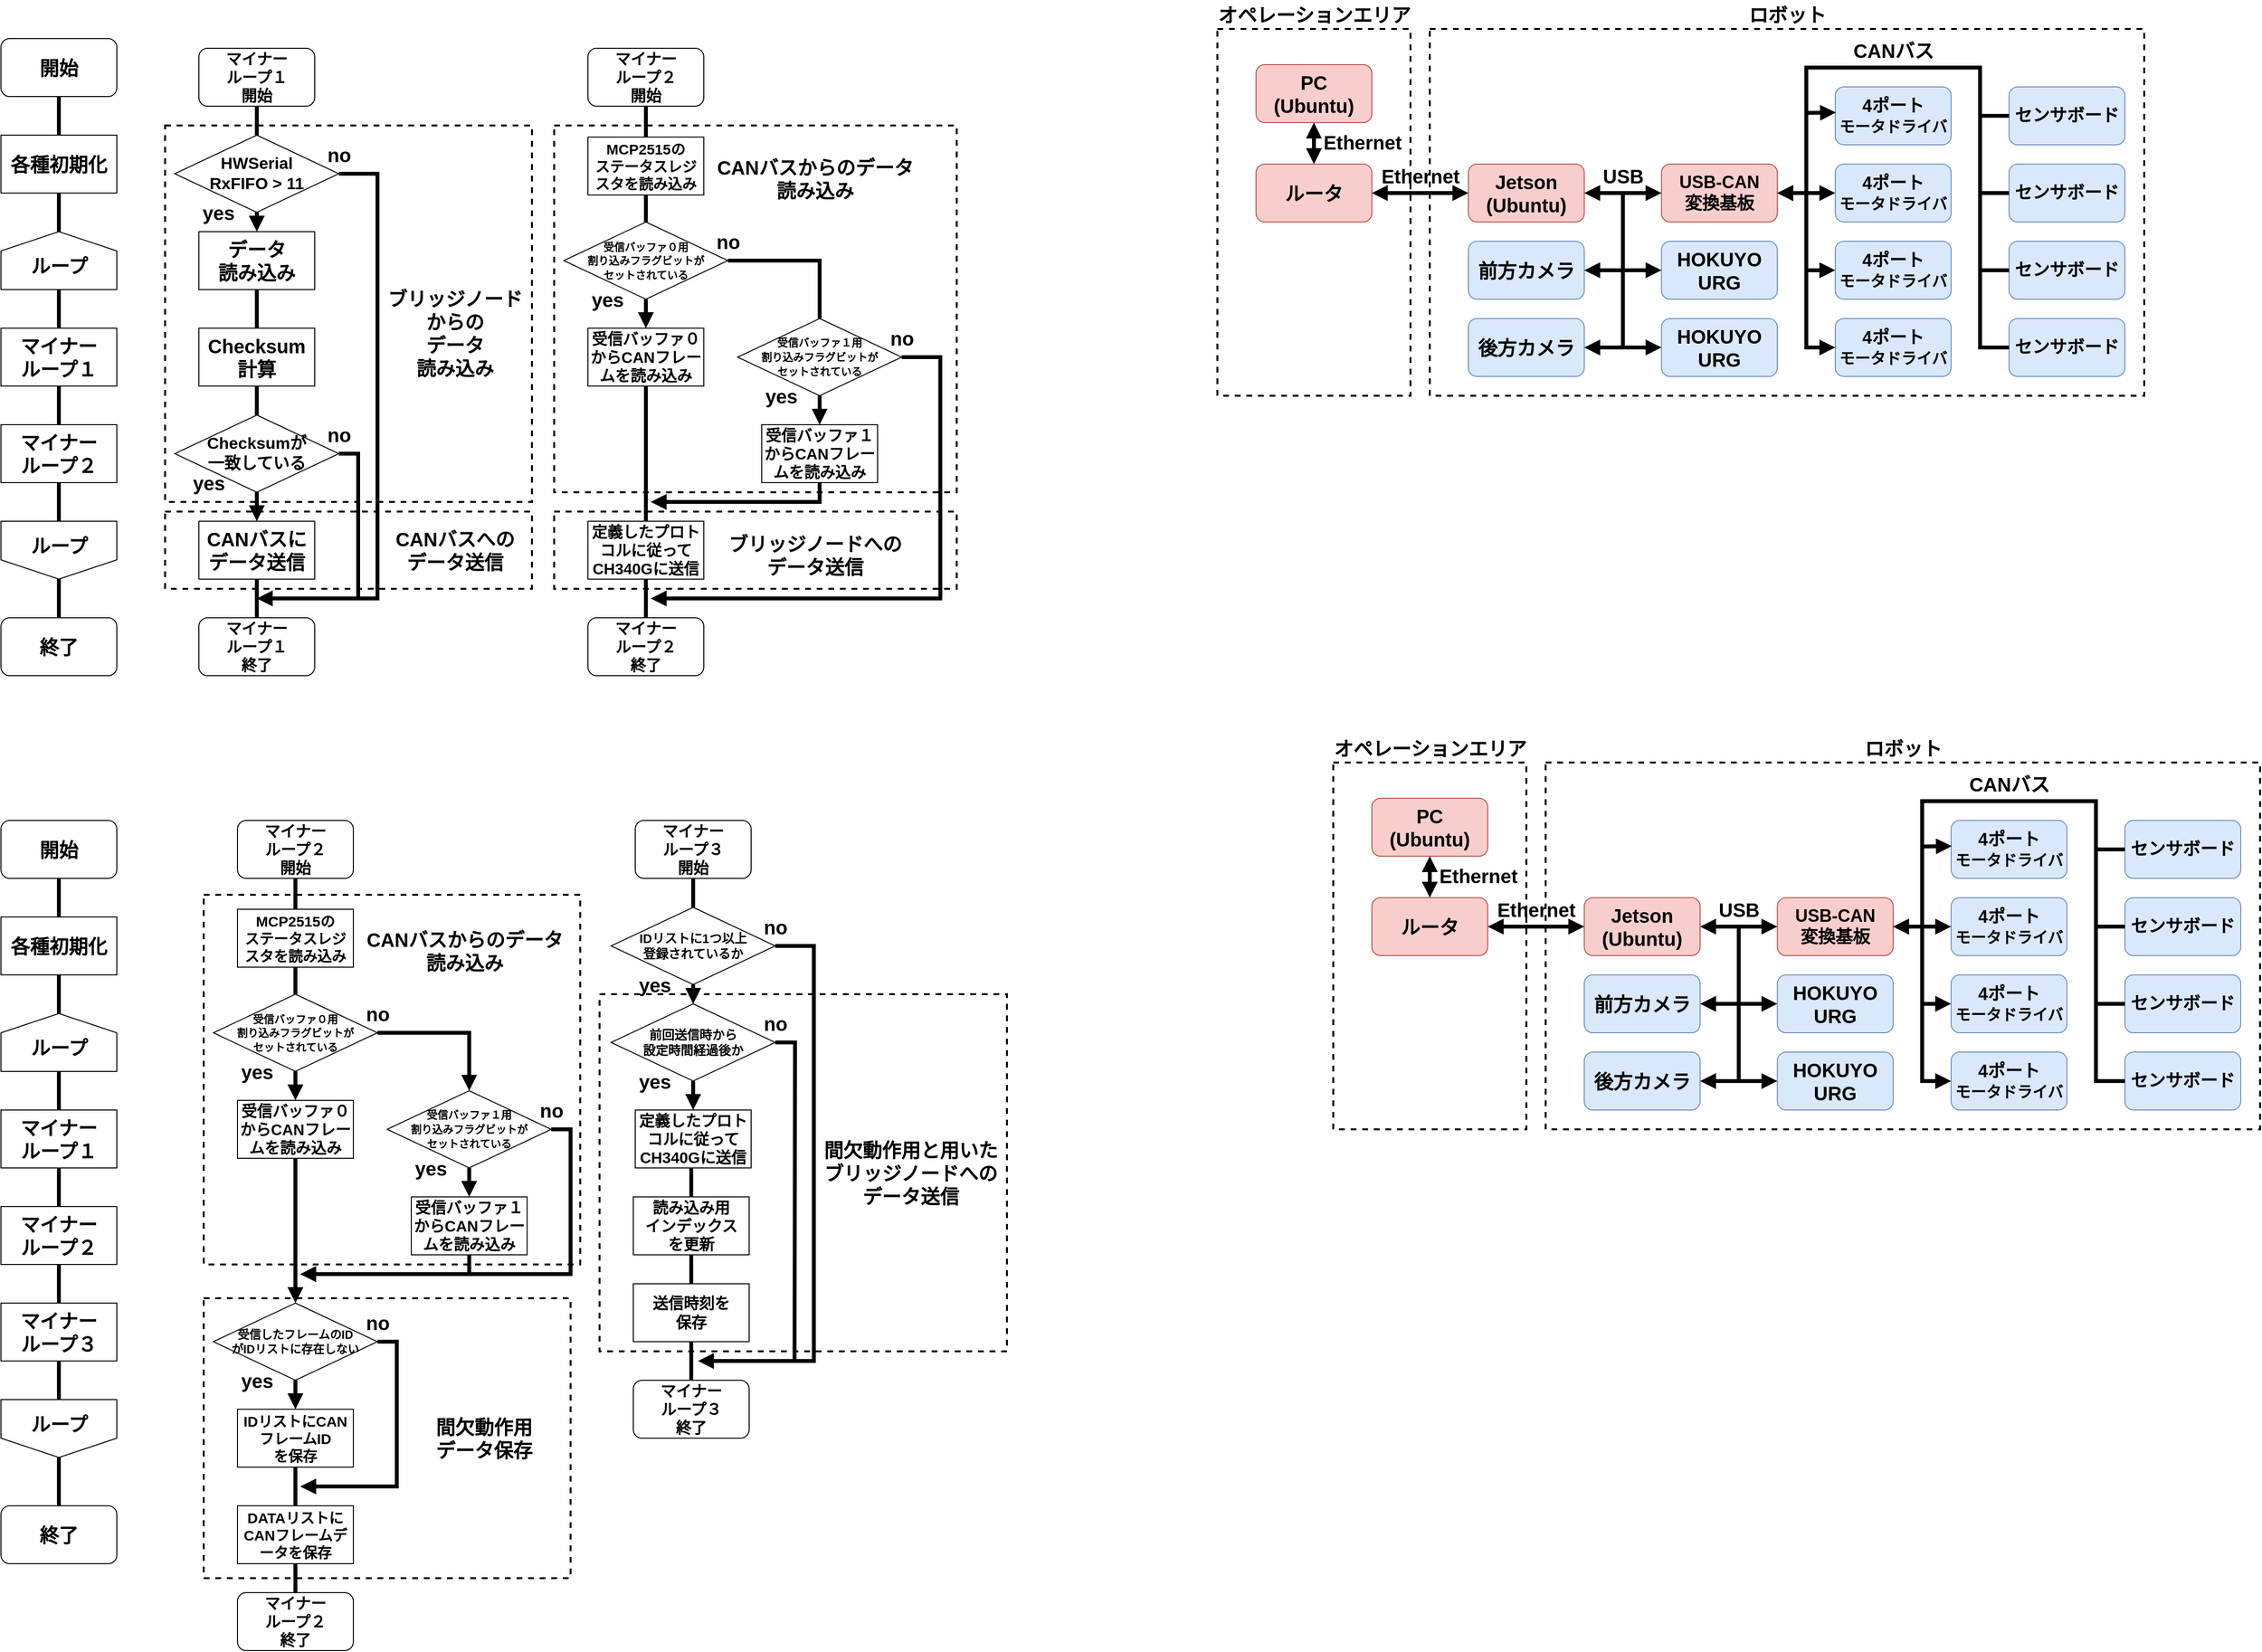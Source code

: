 <mxfile version="16.1.2" type="device"><diagram id="EQ9jesMlLsl9kobCgVNS" name="ページ1"><mxGraphModel dx="3228" dy="1236" grid="1" gridSize="10" guides="1" tooltips="1" connect="1" arrows="1" fold="1" page="1" pageScale="1" pageWidth="827" pageHeight="1169" math="0" shadow="0"><root><mxCell id="0"/><mxCell id="1" parent="0"/><mxCell id="BiBg-IjMxwxYKpSYEuW7-288" value="" style="rounded=0;whiteSpace=wrap;html=1;fontSize=20;dashed=1;fillColor=none;strokeWidth=2;" parent="1" vertex="1"><mxGeometry x="-1190" y="957" width="390" height="383" as="geometry"/></mxCell><mxCell id="BiBg-IjMxwxYKpSYEuW7-109" value="" style="rounded=0;whiteSpace=wrap;html=1;fontSize=20;dashed=1;fillColor=none;strokeWidth=2;" parent="1" vertex="1"><mxGeometry x="-827" y="160" width="417" height="380" as="geometry"/></mxCell><mxCell id="BiBg-IjMxwxYKpSYEuW7-290" value="" style="rounded=0;whiteSpace=wrap;html=1;fontSize=20;dashed=1;fillColor=none;strokeWidth=2;" parent="1" vertex="1"><mxGeometry x="-780" y="1060" width="422" height="370" as="geometry"/></mxCell><mxCell id="BiBg-IjMxwxYKpSYEuW7-289" value="" style="rounded=0;whiteSpace=wrap;html=1;fontSize=20;dashed=1;fillColor=none;strokeWidth=2;" parent="1" vertex="1"><mxGeometry x="-1190" y="1375" width="380" height="290" as="geometry"/></mxCell><mxCell id="BiBg-IjMxwxYKpSYEuW7-116" value="" style="rounded=0;whiteSpace=wrap;html=1;fontSize=20;dashed=1;fillColor=none;strokeWidth=2;" parent="1" vertex="1"><mxGeometry x="-1230" y="560" width="380" height="80" as="geometry"/></mxCell><mxCell id="BiBg-IjMxwxYKpSYEuW7-113" value="" style="rounded=0;whiteSpace=wrap;html=1;fontSize=20;dashed=1;fillColor=none;strokeWidth=2;" parent="1" vertex="1"><mxGeometry x="-1230" y="160" width="380" height="390" as="geometry"/></mxCell><mxCell id="BiBg-IjMxwxYKpSYEuW7-110" value="" style="rounded=0;whiteSpace=wrap;html=1;fontSize=20;dashed=1;fillColor=none;strokeWidth=2;" parent="1" vertex="1"><mxGeometry x="-827" y="560" width="417" height="80" as="geometry"/></mxCell><mxCell id="6KoPEiK3ci0PkImk6ZXC-48" value="" style="rounded=0;whiteSpace=wrap;html=1;fontSize=20;dashed=1;fillColor=none;strokeWidth=2;" parent="1" vertex="1"><mxGeometry x="-140" y="60" width="200" height="380" as="geometry"/></mxCell><mxCell id="6KoPEiK3ci0PkImk6ZXC-47" value="" style="rounded=0;whiteSpace=wrap;html=1;fontSize=20;dashed=1;fillColor=none;strokeWidth=2;" parent="1" vertex="1"><mxGeometry x="80" y="60" width="740" height="380" as="geometry"/></mxCell><mxCell id="3NtJCBpJ1m6v1FZDDjzj-3" value="&lt;b&gt;&lt;font style=&quot;font-size: 20px&quot;&gt;PC&lt;br&gt;(Ubuntu)&lt;/font&gt;&lt;/b&gt;" style="rounded=1;whiteSpace=wrap;html=1;fillColor=#f8cecc;strokeColor=#b85450;" parent="1" vertex="1"><mxGeometry x="-100" y="97" width="120" height="60" as="geometry"/></mxCell><mxCell id="6KoPEiK3ci0PkImk6ZXC-4" value="&lt;span style=&quot;font-size: 20px&quot;&gt;&lt;b&gt;ルータ&lt;/b&gt;&lt;/span&gt;" style="rounded=1;whiteSpace=wrap;html=1;fillColor=#f8cecc;strokeColor=#b85450;" parent="1" vertex="1"><mxGeometry x="-100" y="200" width="120" height="60" as="geometry"/></mxCell><mxCell id="6KoPEiK3ci0PkImk6ZXC-5" value="&lt;span style=&quot;font-size: 20px&quot;&gt;&lt;b&gt;Jetson&lt;br&gt;(Ubuntu)&lt;br&gt;&lt;/b&gt;&lt;/span&gt;" style="rounded=1;whiteSpace=wrap;html=1;fillColor=#f8cecc;strokeColor=#b85450;" parent="1" vertex="1"><mxGeometry x="120" y="200" width="120" height="60" as="geometry"/></mxCell><mxCell id="6KoPEiK3ci0PkImk6ZXC-8" value="&lt;span style=&quot;font-size: 18px&quot;&gt;&lt;b&gt;USB-CAN&lt;br&gt;変換基板&lt;/b&gt;&lt;/span&gt;" style="rounded=1;whiteSpace=wrap;html=1;fillColor=#f8cecc;strokeColor=#b85450;" parent="1" vertex="1"><mxGeometry x="320" y="200" width="120" height="60" as="geometry"/></mxCell><mxCell id="6KoPEiK3ci0PkImk6ZXC-9" value="&lt;b&gt;&lt;span style=&quot;font-size: 18px&quot;&gt;4ポート&lt;/span&gt;&lt;br&gt;&lt;font style=&quot;font-size: 16px&quot;&gt;モータドライバ&lt;/font&gt;&lt;br&gt;&lt;/b&gt;" style="rounded=1;whiteSpace=wrap;html=1;fillColor=#dae8fc;strokeColor=#6c8ebf;" parent="1" vertex="1"><mxGeometry x="500" y="120" width="120" height="60" as="geometry"/></mxCell><mxCell id="6KoPEiK3ci0PkImk6ZXC-11" value="&lt;b&gt;&lt;span style=&quot;font-size: 18px&quot;&gt;センサボード&lt;/span&gt;&lt;br&gt;&lt;/b&gt;" style="rounded=1;whiteSpace=wrap;html=1;fillColor=#dae8fc;strokeColor=#6c8ebf;" parent="1" vertex="1"><mxGeometry x="680" y="120" width="120" height="60" as="geometry"/></mxCell><mxCell id="6KoPEiK3ci0PkImk6ZXC-12" value="&lt;b&gt;&lt;span style=&quot;font-size: 18px&quot;&gt;センサボード&lt;/span&gt;&lt;br&gt;&lt;/b&gt;" style="rounded=1;whiteSpace=wrap;html=1;fillColor=#dae8fc;strokeColor=#6c8ebf;" parent="1" vertex="1"><mxGeometry x="680" y="200" width="120" height="60" as="geometry"/></mxCell><mxCell id="6KoPEiK3ci0PkImk6ZXC-13" value="&lt;b&gt;&lt;span style=&quot;font-size: 18px&quot;&gt;4ポート&lt;/span&gt;&lt;br&gt;&lt;font style=&quot;font-size: 16px&quot;&gt;モータドライバ&lt;/font&gt;&lt;br&gt;&lt;/b&gt;" style="rounded=1;whiteSpace=wrap;html=1;fillColor=#dae8fc;strokeColor=#6c8ebf;" parent="1" vertex="1"><mxGeometry x="500" y="200" width="120" height="60" as="geometry"/></mxCell><mxCell id="6KoPEiK3ci0PkImk6ZXC-14" value="&lt;b&gt;&lt;span style=&quot;font-size: 18px&quot;&gt;4ポート&lt;/span&gt;&lt;br&gt;&lt;font style=&quot;font-size: 16px&quot;&gt;モータドライバ&lt;/font&gt;&lt;br&gt;&lt;/b&gt;" style="rounded=1;whiteSpace=wrap;html=1;fillColor=#dae8fc;strokeColor=#6c8ebf;" parent="1" vertex="1"><mxGeometry x="500" y="280" width="120" height="60" as="geometry"/></mxCell><mxCell id="6KoPEiK3ci0PkImk6ZXC-15" value="&lt;b&gt;&lt;span style=&quot;font-size: 18px&quot;&gt;4ポート&lt;/span&gt;&lt;br&gt;&lt;font style=&quot;font-size: 16px&quot;&gt;モータドライバ&lt;/font&gt;&lt;br&gt;&lt;/b&gt;" style="rounded=1;whiteSpace=wrap;html=1;fillColor=#dae8fc;strokeColor=#6c8ebf;" parent="1" vertex="1"><mxGeometry x="500" y="360" width="120" height="60" as="geometry"/></mxCell><mxCell id="6KoPEiK3ci0PkImk6ZXC-17" value="&lt;b&gt;&lt;span style=&quot;font-size: 18px&quot;&gt;センサボード&lt;/span&gt;&lt;br&gt;&lt;/b&gt;" style="rounded=1;whiteSpace=wrap;html=1;fillColor=#dae8fc;strokeColor=#6c8ebf;" parent="1" vertex="1"><mxGeometry x="680" y="280" width="120" height="60" as="geometry"/></mxCell><mxCell id="6KoPEiK3ci0PkImk6ZXC-18" value="&lt;b&gt;&lt;span style=&quot;font-size: 18px&quot;&gt;センサボード&lt;/span&gt;&lt;br&gt;&lt;/b&gt;" style="rounded=1;whiteSpace=wrap;html=1;fillColor=#dae8fc;strokeColor=#6c8ebf;" parent="1" vertex="1"><mxGeometry x="680" y="360" width="120" height="60" as="geometry"/></mxCell><mxCell id="6KoPEiK3ci0PkImk6ZXC-19" value="" style="endArrow=block;html=1;rounded=0;fontSize=16;strokeWidth=4;endFill=1;entryX=0.006;entryY=0.443;entryDx=0;entryDy=0;entryPerimeter=0;" parent="1" target="6KoPEiK3ci0PkImk6ZXC-9" edge="1"><mxGeometry width="50" height="50" relative="1" as="geometry"><mxPoint x="470" y="270" as="sourcePoint"/><mxPoint x="500" y="270" as="targetPoint"/><Array as="points"><mxPoint x="470" y="270"/><mxPoint x="470" y="147"/></Array></mxGeometry></mxCell><mxCell id="6KoPEiK3ci0PkImk6ZXC-21" value="" style="endArrow=block;html=1;rounded=0;fontSize=16;strokeWidth=4;endFill=1;entryX=0;entryY=0.5;entryDx=0;entryDy=0;" parent="1" target="6KoPEiK3ci0PkImk6ZXC-13" edge="1"><mxGeometry width="50" height="50" relative="1" as="geometry"><mxPoint x="470" y="270" as="sourcePoint"/><mxPoint x="510.72" y="156.58" as="targetPoint"/><Array as="points"><mxPoint x="470" y="270"/><mxPoint x="470" y="230"/></Array></mxGeometry></mxCell><mxCell id="6KoPEiK3ci0PkImk6ZXC-22" value="" style="endArrow=block;html=1;rounded=0;fontSize=16;strokeWidth=4;endFill=1;entryX=0;entryY=0.5;entryDx=0;entryDy=0;" parent="1" target="6KoPEiK3ci0PkImk6ZXC-14" edge="1"><mxGeometry width="50" height="50" relative="1" as="geometry"><mxPoint x="470" y="270" as="sourcePoint"/><mxPoint x="510" y="240" as="targetPoint"/><Array as="points"><mxPoint x="470" y="270"/><mxPoint x="470" y="310"/></Array></mxGeometry></mxCell><mxCell id="6KoPEiK3ci0PkImk6ZXC-23" value="" style="endArrow=block;html=1;rounded=0;fontSize=16;strokeWidth=4;endFill=1;" parent="1" target="6KoPEiK3ci0PkImk6ZXC-15" edge="1"><mxGeometry width="50" height="50" relative="1" as="geometry"><mxPoint x="470" y="230" as="sourcePoint"/><mxPoint x="510" y="320" as="targetPoint"/><Array as="points"><mxPoint x="470" y="230"/><mxPoint x="470" y="390"/></Array></mxGeometry></mxCell><mxCell id="6KoPEiK3ci0PkImk6ZXC-24" value="" style="endArrow=block;html=1;rounded=0;fontSize=16;strokeWidth=4;endFill=1;exitX=0;exitY=0.5;exitDx=0;exitDy=0;entryX=1;entryY=0.5;entryDx=0;entryDy=0;" parent="1" source="6KoPEiK3ci0PkImk6ZXC-11" target="6KoPEiK3ci0PkImk6ZXC-8" edge="1"><mxGeometry width="50" height="50" relative="1" as="geometry"><mxPoint x="450" y="280" as="sourcePoint"/><mxPoint x="510" y="240" as="targetPoint"/><Array as="points"><mxPoint x="650" y="150"/><mxPoint x="650" y="100"/><mxPoint x="470" y="100"/><mxPoint x="470" y="230"/></Array></mxGeometry></mxCell><mxCell id="6KoPEiK3ci0PkImk6ZXC-25" value="" style="endArrow=block;html=1;rounded=0;fontSize=16;strokeWidth=4;endFill=1;exitX=0;exitY=0.5;exitDx=0;exitDy=0;entryX=1;entryY=0.5;entryDx=0;entryDy=0;" parent="1" source="6KoPEiK3ci0PkImk6ZXC-12" target="6KoPEiK3ci0PkImk6ZXC-8" edge="1"><mxGeometry width="50" height="50" relative="1" as="geometry"><mxPoint x="690" y="160" as="sourcePoint"/><mxPoint x="450" y="280" as="targetPoint"/><Array as="points"><mxPoint x="650" y="230"/><mxPoint x="650" y="100"/><mxPoint x="470" y="100"/><mxPoint x="470" y="230"/></Array></mxGeometry></mxCell><mxCell id="6KoPEiK3ci0PkImk6ZXC-26" value="" style="endArrow=block;html=1;rounded=0;fontSize=16;strokeWidth=4;endFill=1;exitX=0;exitY=0.5;exitDx=0;exitDy=0;entryX=1;entryY=0.5;entryDx=0;entryDy=0;" parent="1" source="6KoPEiK3ci0PkImk6ZXC-17" target="6KoPEiK3ci0PkImk6ZXC-8" edge="1"><mxGeometry width="50" height="50" relative="1" as="geometry"><mxPoint x="680" y="230" as="sourcePoint"/><mxPoint x="440" y="270" as="targetPoint"/><Array as="points"><mxPoint x="650" y="310"/><mxPoint x="650" y="100"/><mxPoint x="470" y="100"/><mxPoint x="470" y="230"/></Array></mxGeometry></mxCell><mxCell id="6KoPEiK3ci0PkImk6ZXC-27" value="" style="endArrow=block;html=1;rounded=0;fontSize=16;strokeWidth=4;endFill=1;exitX=0;exitY=0.5;exitDx=0;exitDy=0;entryX=1;entryY=0.5;entryDx=0;entryDy=0;" parent="1" source="6KoPEiK3ci0PkImk6ZXC-18" target="6KoPEiK3ci0PkImk6ZXC-8" edge="1"><mxGeometry width="50" height="50" relative="1" as="geometry"><mxPoint x="680" y="310" as="sourcePoint"/><mxPoint x="440" y="270" as="targetPoint"/><Array as="points"><mxPoint x="650" y="390"/><mxPoint x="650" y="100"/><mxPoint x="470" y="100"/><mxPoint x="470" y="230"/></Array></mxGeometry></mxCell><mxCell id="6KoPEiK3ci0PkImk6ZXC-28" value="&lt;b&gt;&lt;font style=&quot;font-size: 20px&quot;&gt;CANバス&lt;/font&gt;&lt;/b&gt;" style="text;html=1;align=center;verticalAlign=middle;resizable=0;points=[];autosize=1;strokeColor=none;fillColor=none;fontSize=16;" parent="1" vertex="1"><mxGeometry x="510" y="67" width="100" height="30" as="geometry"/></mxCell><mxCell id="6KoPEiK3ci0PkImk6ZXC-29" value="" style="endArrow=block;html=1;rounded=0;fontSize=16;strokeWidth=4;endFill=1;entryX=1;entryY=0.5;entryDx=0;entryDy=0;startArrow=block;startFill=1;" parent="1" source="6KoPEiK3ci0PkImk6ZXC-8" target="6KoPEiK3ci0PkImk6ZXC-5" edge="1"><mxGeometry width="50" height="50" relative="1" as="geometry"><mxPoint x="480" y="280" as="sourcePoint"/><mxPoint x="530" y="240" as="targetPoint"/><Array as="points"/></mxGeometry></mxCell><mxCell id="6KoPEiK3ci0PkImk6ZXC-30" value="&lt;span style=&quot;font-size: 20px&quot;&gt;&lt;b&gt;USB&lt;/b&gt;&lt;/span&gt;" style="text;html=1;align=center;verticalAlign=middle;resizable=0;points=[];autosize=1;strokeColor=none;fillColor=none;fontSize=16;" parent="1" vertex="1"><mxGeometry x="250" y="197" width="60" height="30" as="geometry"/></mxCell><mxCell id="6KoPEiK3ci0PkImk6ZXC-31" value="&lt;span style=&quot;font-size: 20px&quot;&gt;&lt;b&gt;HOKUYO&lt;br&gt;URG&lt;br&gt;&lt;/b&gt;&lt;/span&gt;" style="rounded=1;whiteSpace=wrap;html=1;fillColor=#dae8fc;strokeColor=#6c8ebf;" parent="1" vertex="1"><mxGeometry x="320" y="360" width="120" height="60" as="geometry"/></mxCell><mxCell id="6KoPEiK3ci0PkImk6ZXC-32" value="&lt;span style=&quot;font-size: 20px&quot;&gt;&lt;b&gt;HOKUYO&lt;br&gt;URG&lt;br&gt;&lt;/b&gt;&lt;/span&gt;" style="rounded=1;whiteSpace=wrap;html=1;fillColor=#dae8fc;strokeColor=#6c8ebf;" parent="1" vertex="1"><mxGeometry x="320" y="280" width="120" height="60" as="geometry"/></mxCell><mxCell id="6KoPEiK3ci0PkImk6ZXC-37" value="" style="endArrow=block;html=1;rounded=0;fontSize=16;strokeWidth=4;endFill=1;entryX=0;entryY=0.5;entryDx=0;entryDy=0;startArrow=none;startFill=0;" parent="1" target="6KoPEiK3ci0PkImk6ZXC-32" edge="1"><mxGeometry width="50" height="50" relative="1" as="geometry"><mxPoint x="280" y="230" as="sourcePoint"/><mxPoint x="250" y="240" as="targetPoint"/><Array as="points"><mxPoint x="280" y="310"/></Array></mxGeometry></mxCell><mxCell id="6KoPEiK3ci0PkImk6ZXC-38" value="" style="endArrow=block;html=1;rounded=0;fontSize=16;strokeWidth=4;endFill=1;entryX=0;entryY=0.5;entryDx=0;entryDy=0;startArrow=none;startFill=0;" parent="1" target="6KoPEiK3ci0PkImk6ZXC-31" edge="1"><mxGeometry width="50" height="50" relative="1" as="geometry"><mxPoint x="280" y="230" as="sourcePoint"/><mxPoint x="320" y="310" as="targetPoint"/><Array as="points"><mxPoint x="280" y="390"/></Array></mxGeometry></mxCell><mxCell id="6KoPEiK3ci0PkImk6ZXC-39" value="&lt;span style=&quot;font-size: 20px&quot;&gt;&lt;b&gt;前方カメラ&lt;br&gt;&lt;/b&gt;&lt;/span&gt;" style="rounded=1;whiteSpace=wrap;html=1;fillColor=#dae8fc;strokeColor=#6c8ebf;" parent="1" vertex="1"><mxGeometry x="120" y="280" width="120" height="60" as="geometry"/></mxCell><mxCell id="6KoPEiK3ci0PkImk6ZXC-40" value="&lt;span style=&quot;font-size: 20px&quot;&gt;&lt;b&gt;後方カメラ&lt;br&gt;&lt;/b&gt;&lt;/span&gt;" style="rounded=1;whiteSpace=wrap;html=1;fillColor=#dae8fc;strokeColor=#6c8ebf;" parent="1" vertex="1"><mxGeometry x="120" y="360" width="120" height="60" as="geometry"/></mxCell><mxCell id="6KoPEiK3ci0PkImk6ZXC-41" value="" style="endArrow=block;html=1;rounded=0;fontSize=16;strokeWidth=4;endFill=1;entryX=1;entryY=0.5;entryDx=0;entryDy=0;startArrow=none;startFill=0;" parent="1" target="6KoPEiK3ci0PkImk6ZXC-39" edge="1"><mxGeometry width="50" height="50" relative="1" as="geometry"><mxPoint x="280" y="230" as="sourcePoint"/><mxPoint x="320" y="310" as="targetPoint"/><Array as="points"><mxPoint x="280" y="310"/></Array></mxGeometry></mxCell><mxCell id="6KoPEiK3ci0PkImk6ZXC-42" value="" style="endArrow=block;html=1;rounded=0;fontSize=16;strokeWidth=4;endFill=1;entryX=1;entryY=0.5;entryDx=0;entryDy=0;startArrow=none;startFill=0;" parent="1" target="6KoPEiK3ci0PkImk6ZXC-40" edge="1"><mxGeometry width="50" height="50" relative="1" as="geometry"><mxPoint x="280" y="230" as="sourcePoint"/><mxPoint x="240" y="310" as="targetPoint"/><Array as="points"><mxPoint x="280" y="390"/></Array></mxGeometry></mxCell><mxCell id="6KoPEiK3ci0PkImk6ZXC-43" value="" style="endArrow=block;html=1;rounded=0;fontSize=16;strokeWidth=4;endFill=1;entryX=1;entryY=0.5;entryDx=0;entryDy=0;startArrow=block;startFill=1;exitX=0;exitY=0.5;exitDx=0;exitDy=0;" parent="1" source="6KoPEiK3ci0PkImk6ZXC-5" target="6KoPEiK3ci0PkImk6ZXC-4" edge="1"><mxGeometry width="50" height="50" relative="1" as="geometry"><mxPoint x="330" y="240" as="sourcePoint"/><mxPoint x="250" y="240" as="targetPoint"/></mxGeometry></mxCell><mxCell id="6KoPEiK3ci0PkImk6ZXC-45" value="&lt;span style=&quot;font-size: 20px&quot;&gt;&lt;b&gt;Ethernet&lt;/b&gt;&lt;/span&gt;" style="text;html=1;align=center;verticalAlign=middle;resizable=0;points=[];autosize=1;strokeColor=none;fillColor=none;fontSize=16;" parent="1" vertex="1"><mxGeometry x="20" y="197" width="100" height="30" as="geometry"/></mxCell><mxCell id="6KoPEiK3ci0PkImk6ZXC-49" value="" style="endArrow=block;html=1;rounded=0;fontSize=16;strokeWidth=4;endFill=1;entryX=0.5;entryY=1;entryDx=0;entryDy=0;startArrow=block;startFill=1;exitX=0.5;exitY=0;exitDx=0;exitDy=0;" parent="1" source="6KoPEiK3ci0PkImk6ZXC-4" target="3NtJCBpJ1m6v1FZDDjzj-3" edge="1"><mxGeometry width="50" height="50" relative="1" as="geometry"><mxPoint x="70" y="180" as="sourcePoint"/><mxPoint x="-30" y="180" as="targetPoint"/></mxGeometry></mxCell><mxCell id="6KoPEiK3ci0PkImk6ZXC-50" value="&lt;span style=&quot;font-size: 20px&quot;&gt;&lt;b&gt;Ethernet&lt;/b&gt;&lt;/span&gt;" style="text;html=1;align=center;verticalAlign=middle;resizable=0;points=[];autosize=1;strokeColor=none;fillColor=none;fontSize=16;" parent="1" vertex="1"><mxGeometry x="-40" y="162" width="100" height="30" as="geometry"/></mxCell><mxCell id="6KoPEiK3ci0PkImk6ZXC-51" value="&lt;span style=&quot;font-size: 20px&quot;&gt;&lt;b&gt;オペレーションエリア&lt;/b&gt;&lt;/span&gt;" style="text;html=1;align=center;verticalAlign=middle;resizable=0;points=[];autosize=1;strokeColor=none;fillColor=none;fontSize=16;" parent="1" vertex="1"><mxGeometry x="-150" y="30" width="220" height="30" as="geometry"/></mxCell><mxCell id="6KoPEiK3ci0PkImk6ZXC-52" value="&lt;span style=&quot;font-size: 20px&quot;&gt;&lt;b&gt;ロボット&lt;/b&gt;&lt;/span&gt;" style="text;html=1;align=center;verticalAlign=middle;resizable=0;points=[];autosize=1;strokeColor=none;fillColor=none;fontSize=16;" parent="1" vertex="1"><mxGeometry x="400" y="30" width="100" height="30" as="geometry"/></mxCell><mxCell id="2ZCrXZAy_MiKc8s_p2jG-1" value="" style="rounded=0;whiteSpace=wrap;html=1;fontSize=20;dashed=1;fillColor=none;strokeWidth=2;" parent="1" vertex="1"><mxGeometry x="-20" y="820" width="200" height="380" as="geometry"/></mxCell><mxCell id="2ZCrXZAy_MiKc8s_p2jG-2" value="" style="rounded=0;whiteSpace=wrap;html=1;fontSize=20;dashed=1;fillColor=none;strokeWidth=2;" parent="1" vertex="1"><mxGeometry x="200" y="820" width="740" height="380" as="geometry"/></mxCell><mxCell id="2ZCrXZAy_MiKc8s_p2jG-3" value="&lt;b&gt;&lt;font style=&quot;font-size: 20px&quot;&gt;PC&lt;br&gt;(Ubuntu)&lt;/font&gt;&lt;/b&gt;" style="rounded=1;whiteSpace=wrap;html=1;fillColor=#f8cecc;strokeColor=#b85450;" parent="1" vertex="1"><mxGeometry x="20" y="857" width="120" height="60" as="geometry"/></mxCell><mxCell id="2ZCrXZAy_MiKc8s_p2jG-4" value="&lt;span style=&quot;font-size: 20px&quot;&gt;&lt;b&gt;ルータ&lt;/b&gt;&lt;/span&gt;" style="rounded=1;whiteSpace=wrap;html=1;fillColor=#f8cecc;strokeColor=#b85450;" parent="1" vertex="1"><mxGeometry x="20" y="960" width="120" height="60" as="geometry"/></mxCell><mxCell id="2ZCrXZAy_MiKc8s_p2jG-5" value="&lt;span style=&quot;font-size: 20px&quot;&gt;&lt;b&gt;Jetson&lt;br&gt;(Ubuntu)&lt;br&gt;&lt;/b&gt;&lt;/span&gt;" style="rounded=1;whiteSpace=wrap;html=1;fillColor=#f8cecc;strokeColor=#b85450;" parent="1" vertex="1"><mxGeometry x="240" y="960" width="120" height="60" as="geometry"/></mxCell><mxCell id="2ZCrXZAy_MiKc8s_p2jG-6" value="&lt;span style=&quot;font-size: 18px&quot;&gt;&lt;b&gt;USB-CAN&lt;br&gt;変換基板&lt;/b&gt;&lt;/span&gt;" style="rounded=1;whiteSpace=wrap;html=1;fillColor=#f8cecc;strokeColor=#b85450;" parent="1" vertex="1"><mxGeometry x="440" y="960" width="120" height="60" as="geometry"/></mxCell><mxCell id="2ZCrXZAy_MiKc8s_p2jG-7" value="&lt;b&gt;&lt;span style=&quot;font-size: 18px&quot;&gt;4ポート&lt;/span&gt;&lt;br&gt;&lt;font style=&quot;font-size: 16px&quot;&gt;モータドライバ&lt;/font&gt;&lt;br&gt;&lt;/b&gt;" style="rounded=1;whiteSpace=wrap;html=1;fillColor=#dae8fc;strokeColor=#6c8ebf;" parent="1" vertex="1"><mxGeometry x="620" y="880" width="120" height="60" as="geometry"/></mxCell><mxCell id="2ZCrXZAy_MiKc8s_p2jG-8" value="&lt;b&gt;&lt;span style=&quot;font-size: 18px&quot;&gt;センサボード&lt;/span&gt;&lt;br&gt;&lt;/b&gt;" style="rounded=1;whiteSpace=wrap;html=1;fillColor=#dae8fc;strokeColor=#6c8ebf;" parent="1" vertex="1"><mxGeometry x="800" y="880" width="120" height="60" as="geometry"/></mxCell><mxCell id="2ZCrXZAy_MiKc8s_p2jG-9" value="&lt;b&gt;&lt;span style=&quot;font-size: 18px&quot;&gt;センサボード&lt;/span&gt;&lt;br&gt;&lt;/b&gt;" style="rounded=1;whiteSpace=wrap;html=1;fillColor=#dae8fc;strokeColor=#6c8ebf;" parent="1" vertex="1"><mxGeometry x="800" y="960" width="120" height="60" as="geometry"/></mxCell><mxCell id="2ZCrXZAy_MiKc8s_p2jG-10" value="&lt;b&gt;&lt;span style=&quot;font-size: 18px&quot;&gt;4ポート&lt;/span&gt;&lt;br&gt;&lt;font style=&quot;font-size: 16px&quot;&gt;モータドライバ&lt;/font&gt;&lt;br&gt;&lt;/b&gt;" style="rounded=1;whiteSpace=wrap;html=1;fillColor=#dae8fc;strokeColor=#6c8ebf;" parent="1" vertex="1"><mxGeometry x="620" y="960" width="120" height="60" as="geometry"/></mxCell><mxCell id="2ZCrXZAy_MiKc8s_p2jG-11" value="&lt;b&gt;&lt;span style=&quot;font-size: 18px&quot;&gt;4ポート&lt;/span&gt;&lt;br&gt;&lt;font style=&quot;font-size: 16px&quot;&gt;モータドライバ&lt;/font&gt;&lt;br&gt;&lt;/b&gt;" style="rounded=1;whiteSpace=wrap;html=1;fillColor=#dae8fc;strokeColor=#6c8ebf;" parent="1" vertex="1"><mxGeometry x="620" y="1040" width="120" height="60" as="geometry"/></mxCell><mxCell id="2ZCrXZAy_MiKc8s_p2jG-12" value="&lt;b&gt;&lt;span style=&quot;font-size: 18px&quot;&gt;4ポート&lt;/span&gt;&lt;br&gt;&lt;font style=&quot;font-size: 16px&quot;&gt;モータドライバ&lt;/font&gt;&lt;br&gt;&lt;/b&gt;" style="rounded=1;whiteSpace=wrap;html=1;fillColor=#dae8fc;strokeColor=#6c8ebf;" parent="1" vertex="1"><mxGeometry x="620" y="1120" width="120" height="60" as="geometry"/></mxCell><mxCell id="2ZCrXZAy_MiKc8s_p2jG-13" value="&lt;b&gt;&lt;span style=&quot;font-size: 18px&quot;&gt;センサボード&lt;/span&gt;&lt;br&gt;&lt;/b&gt;" style="rounded=1;whiteSpace=wrap;html=1;fillColor=#dae8fc;strokeColor=#6c8ebf;" parent="1" vertex="1"><mxGeometry x="800" y="1040" width="120" height="60" as="geometry"/></mxCell><mxCell id="2ZCrXZAy_MiKc8s_p2jG-14" value="&lt;b&gt;&lt;span style=&quot;font-size: 18px&quot;&gt;センサボード&lt;/span&gt;&lt;br&gt;&lt;/b&gt;" style="rounded=1;whiteSpace=wrap;html=1;fillColor=#dae8fc;strokeColor=#6c8ebf;" parent="1" vertex="1"><mxGeometry x="800" y="1120" width="120" height="60" as="geometry"/></mxCell><mxCell id="2ZCrXZAy_MiKc8s_p2jG-15" value="" style="endArrow=block;html=1;rounded=0;fontSize=16;strokeWidth=4;endFill=1;entryX=0.006;entryY=0.443;entryDx=0;entryDy=0;entryPerimeter=0;" parent="1" target="2ZCrXZAy_MiKc8s_p2jG-7" edge="1"><mxGeometry width="50" height="50" relative="1" as="geometry"><mxPoint x="590" y="1030.0" as="sourcePoint"/><mxPoint x="620" y="1030" as="targetPoint"/><Array as="points"><mxPoint x="590" y="1030"/><mxPoint x="590" y="907"/></Array></mxGeometry></mxCell><mxCell id="2ZCrXZAy_MiKc8s_p2jG-16" value="" style="endArrow=block;html=1;rounded=0;fontSize=16;strokeWidth=4;endFill=1;entryX=0;entryY=0.5;entryDx=0;entryDy=0;" parent="1" target="2ZCrXZAy_MiKc8s_p2jG-10" edge="1"><mxGeometry width="50" height="50" relative="1" as="geometry"><mxPoint x="590" y="1030.0" as="sourcePoint"/><mxPoint x="630.72" y="916.58" as="targetPoint"/><Array as="points"><mxPoint x="590" y="1030"/><mxPoint x="590" y="990"/></Array></mxGeometry></mxCell><mxCell id="2ZCrXZAy_MiKc8s_p2jG-17" value="" style="endArrow=block;html=1;rounded=0;fontSize=16;strokeWidth=4;endFill=1;entryX=0;entryY=0.5;entryDx=0;entryDy=0;" parent="1" target="2ZCrXZAy_MiKc8s_p2jG-11" edge="1"><mxGeometry width="50" height="50" relative="1" as="geometry"><mxPoint x="590" y="1030.0" as="sourcePoint"/><mxPoint x="630" y="1000" as="targetPoint"/><Array as="points"><mxPoint x="590" y="1030"/><mxPoint x="590" y="1070"/></Array></mxGeometry></mxCell><mxCell id="2ZCrXZAy_MiKc8s_p2jG-18" value="" style="endArrow=block;html=1;rounded=0;fontSize=16;strokeWidth=4;endFill=1;" parent="1" target="2ZCrXZAy_MiKc8s_p2jG-12" edge="1"><mxGeometry width="50" height="50" relative="1" as="geometry"><mxPoint x="590" y="990.0" as="sourcePoint"/><mxPoint x="630" y="1080" as="targetPoint"/><Array as="points"><mxPoint x="590" y="990"/><mxPoint x="590" y="1150"/></Array></mxGeometry></mxCell><mxCell id="2ZCrXZAy_MiKc8s_p2jG-19" value="" style="endArrow=block;html=1;rounded=0;fontSize=16;strokeWidth=4;endFill=1;exitX=0;exitY=0.5;exitDx=0;exitDy=0;entryX=1;entryY=0.5;entryDx=0;entryDy=0;" parent="1" source="2ZCrXZAy_MiKc8s_p2jG-8" target="2ZCrXZAy_MiKc8s_p2jG-6" edge="1"><mxGeometry width="50" height="50" relative="1" as="geometry"><mxPoint x="570" y="1040" as="sourcePoint"/><mxPoint x="630" y="1000" as="targetPoint"/><Array as="points"><mxPoint x="770" y="910"/><mxPoint x="770" y="860"/><mxPoint x="590" y="860"/><mxPoint x="590" y="990"/></Array></mxGeometry></mxCell><mxCell id="2ZCrXZAy_MiKc8s_p2jG-20" value="" style="endArrow=block;html=1;rounded=0;fontSize=16;strokeWidth=4;endFill=1;exitX=0;exitY=0.5;exitDx=0;exitDy=0;entryX=1;entryY=0.5;entryDx=0;entryDy=0;" parent="1" source="2ZCrXZAy_MiKc8s_p2jG-9" target="2ZCrXZAy_MiKc8s_p2jG-6" edge="1"><mxGeometry width="50" height="50" relative="1" as="geometry"><mxPoint x="810" y="920" as="sourcePoint"/><mxPoint x="570" y="1040" as="targetPoint"/><Array as="points"><mxPoint x="770" y="990"/><mxPoint x="770" y="860"/><mxPoint x="590" y="860"/><mxPoint x="590" y="990"/></Array></mxGeometry></mxCell><mxCell id="2ZCrXZAy_MiKc8s_p2jG-21" value="" style="endArrow=block;html=1;rounded=0;fontSize=16;strokeWidth=4;endFill=1;exitX=0;exitY=0.5;exitDx=0;exitDy=0;entryX=1;entryY=0.5;entryDx=0;entryDy=0;" parent="1" source="2ZCrXZAy_MiKc8s_p2jG-13" target="2ZCrXZAy_MiKc8s_p2jG-6" edge="1"><mxGeometry width="50" height="50" relative="1" as="geometry"><mxPoint x="800" y="990" as="sourcePoint"/><mxPoint x="560" y="1030" as="targetPoint"/><Array as="points"><mxPoint x="770" y="1070"/><mxPoint x="770" y="860"/><mxPoint x="590" y="860"/><mxPoint x="590" y="990"/></Array></mxGeometry></mxCell><mxCell id="2ZCrXZAy_MiKc8s_p2jG-22" value="" style="endArrow=block;html=1;rounded=0;fontSize=16;strokeWidth=4;endFill=1;exitX=0;exitY=0.5;exitDx=0;exitDy=0;entryX=1;entryY=0.5;entryDx=0;entryDy=0;" parent="1" source="2ZCrXZAy_MiKc8s_p2jG-14" target="2ZCrXZAy_MiKc8s_p2jG-6" edge="1"><mxGeometry width="50" height="50" relative="1" as="geometry"><mxPoint x="800" y="1070" as="sourcePoint"/><mxPoint x="560" y="1030" as="targetPoint"/><Array as="points"><mxPoint x="770" y="1150"/><mxPoint x="770" y="860"/><mxPoint x="590" y="860"/><mxPoint x="590" y="990"/></Array></mxGeometry></mxCell><mxCell id="2ZCrXZAy_MiKc8s_p2jG-23" value="&lt;b&gt;&lt;font style=&quot;font-size: 20px&quot;&gt;CANバス&lt;/font&gt;&lt;/b&gt;" style="text;html=1;align=center;verticalAlign=middle;resizable=0;points=[];autosize=1;strokeColor=none;fillColor=none;fontSize=16;" parent="1" vertex="1"><mxGeometry x="630" y="827" width="100" height="30" as="geometry"/></mxCell><mxCell id="2ZCrXZAy_MiKc8s_p2jG-24" value="" style="endArrow=block;html=1;rounded=0;fontSize=16;strokeWidth=4;endFill=1;entryX=1;entryY=0.5;entryDx=0;entryDy=0;startArrow=block;startFill=1;" parent="1" source="2ZCrXZAy_MiKc8s_p2jG-6" target="2ZCrXZAy_MiKc8s_p2jG-5" edge="1"><mxGeometry width="50" height="50" relative="1" as="geometry"><mxPoint x="600" y="1040" as="sourcePoint"/><mxPoint x="650" y="1000" as="targetPoint"/><Array as="points"/></mxGeometry></mxCell><mxCell id="2ZCrXZAy_MiKc8s_p2jG-25" value="&lt;span style=&quot;font-size: 20px&quot;&gt;&lt;b&gt;USB&lt;/b&gt;&lt;/span&gt;" style="text;html=1;align=center;verticalAlign=middle;resizable=0;points=[];autosize=1;strokeColor=none;fillColor=none;fontSize=16;" parent="1" vertex="1"><mxGeometry x="370" y="957" width="60" height="30" as="geometry"/></mxCell><mxCell id="2ZCrXZAy_MiKc8s_p2jG-26" value="&lt;span style=&quot;font-size: 20px&quot;&gt;&lt;b&gt;HOKUYO&lt;br&gt;URG&lt;br&gt;&lt;/b&gt;&lt;/span&gt;" style="rounded=1;whiteSpace=wrap;html=1;fillColor=#dae8fc;strokeColor=#6c8ebf;" parent="1" vertex="1"><mxGeometry x="440" y="1120" width="120" height="60" as="geometry"/></mxCell><mxCell id="2ZCrXZAy_MiKc8s_p2jG-27" value="&lt;span style=&quot;font-size: 20px&quot;&gt;&lt;b&gt;HOKUYO&lt;br&gt;URG&lt;br&gt;&lt;/b&gt;&lt;/span&gt;" style="rounded=1;whiteSpace=wrap;html=1;fillColor=#dae8fc;strokeColor=#6c8ebf;" parent="1" vertex="1"><mxGeometry x="440" y="1040" width="120" height="60" as="geometry"/></mxCell><mxCell id="2ZCrXZAy_MiKc8s_p2jG-28" value="" style="endArrow=block;html=1;rounded=0;fontSize=16;strokeWidth=4;endFill=1;entryX=0;entryY=0.5;entryDx=0;entryDy=0;startArrow=none;startFill=0;" parent="1" target="2ZCrXZAy_MiKc8s_p2jG-27" edge="1"><mxGeometry width="50" height="50" relative="1" as="geometry"><mxPoint x="400" y="990.0" as="sourcePoint"/><mxPoint x="370" y="1000" as="targetPoint"/><Array as="points"><mxPoint x="400" y="1070"/></Array></mxGeometry></mxCell><mxCell id="2ZCrXZAy_MiKc8s_p2jG-29" value="" style="endArrow=block;html=1;rounded=0;fontSize=16;strokeWidth=4;endFill=1;entryX=0;entryY=0.5;entryDx=0;entryDy=0;startArrow=none;startFill=0;" parent="1" target="2ZCrXZAy_MiKc8s_p2jG-26" edge="1"><mxGeometry width="50" height="50" relative="1" as="geometry"><mxPoint x="400" y="990.0" as="sourcePoint"/><mxPoint x="440" y="1070" as="targetPoint"/><Array as="points"><mxPoint x="400" y="1150"/></Array></mxGeometry></mxCell><mxCell id="2ZCrXZAy_MiKc8s_p2jG-30" value="&lt;span style=&quot;font-size: 20px&quot;&gt;&lt;b&gt;前方カメラ&lt;br&gt;&lt;/b&gt;&lt;/span&gt;" style="rounded=1;whiteSpace=wrap;html=1;fillColor=#dae8fc;strokeColor=#6c8ebf;" parent="1" vertex="1"><mxGeometry x="240" y="1040" width="120" height="60" as="geometry"/></mxCell><mxCell id="2ZCrXZAy_MiKc8s_p2jG-31" value="&lt;span style=&quot;font-size: 20px&quot;&gt;&lt;b&gt;後方カメラ&lt;br&gt;&lt;/b&gt;&lt;/span&gt;" style="rounded=1;whiteSpace=wrap;html=1;fillColor=#dae8fc;strokeColor=#6c8ebf;" parent="1" vertex="1"><mxGeometry x="240" y="1120" width="120" height="60" as="geometry"/></mxCell><mxCell id="2ZCrXZAy_MiKc8s_p2jG-32" value="" style="endArrow=block;html=1;rounded=0;fontSize=16;strokeWidth=4;endFill=1;entryX=1;entryY=0.5;entryDx=0;entryDy=0;startArrow=none;startFill=0;" parent="1" target="2ZCrXZAy_MiKc8s_p2jG-30" edge="1"><mxGeometry width="50" height="50" relative="1" as="geometry"><mxPoint x="400" y="990.0" as="sourcePoint"/><mxPoint x="440" y="1070" as="targetPoint"/><Array as="points"><mxPoint x="400" y="1070"/></Array></mxGeometry></mxCell><mxCell id="2ZCrXZAy_MiKc8s_p2jG-33" value="" style="endArrow=block;html=1;rounded=0;fontSize=16;strokeWidth=4;endFill=1;entryX=1;entryY=0.5;entryDx=0;entryDy=0;startArrow=none;startFill=0;" parent="1" target="2ZCrXZAy_MiKc8s_p2jG-31" edge="1"><mxGeometry width="50" height="50" relative="1" as="geometry"><mxPoint x="400" y="990.0" as="sourcePoint"/><mxPoint x="360" y="1070" as="targetPoint"/><Array as="points"><mxPoint x="400" y="1150"/></Array></mxGeometry></mxCell><mxCell id="2ZCrXZAy_MiKc8s_p2jG-34" value="" style="endArrow=block;html=1;rounded=0;fontSize=16;strokeWidth=4;endFill=1;entryX=1;entryY=0.5;entryDx=0;entryDy=0;startArrow=block;startFill=1;exitX=0;exitY=0.5;exitDx=0;exitDy=0;" parent="1" source="2ZCrXZAy_MiKc8s_p2jG-5" target="2ZCrXZAy_MiKc8s_p2jG-4" edge="1"><mxGeometry width="50" height="50" relative="1" as="geometry"><mxPoint x="450" y="1000" as="sourcePoint"/><mxPoint x="370" y="1000" as="targetPoint"/></mxGeometry></mxCell><mxCell id="2ZCrXZAy_MiKc8s_p2jG-35" value="&lt;span style=&quot;font-size: 20px&quot;&gt;&lt;b&gt;Ethernet&lt;/b&gt;&lt;/span&gt;" style="text;html=1;align=center;verticalAlign=middle;resizable=0;points=[];autosize=1;strokeColor=none;fillColor=none;fontSize=16;" parent="1" vertex="1"><mxGeometry x="140" y="957" width="100" height="30" as="geometry"/></mxCell><mxCell id="2ZCrXZAy_MiKc8s_p2jG-36" value="" style="endArrow=block;html=1;rounded=0;fontSize=16;strokeWidth=4;endFill=1;entryX=0.5;entryY=1;entryDx=0;entryDy=0;startArrow=block;startFill=1;exitX=0.5;exitY=0;exitDx=0;exitDy=0;" parent="1" source="2ZCrXZAy_MiKc8s_p2jG-4" target="2ZCrXZAy_MiKc8s_p2jG-3" edge="1"><mxGeometry width="50" height="50" relative="1" as="geometry"><mxPoint x="190" y="940" as="sourcePoint"/><mxPoint x="90" y="940" as="targetPoint"/></mxGeometry></mxCell><mxCell id="2ZCrXZAy_MiKc8s_p2jG-37" value="&lt;span style=&quot;font-size: 20px&quot;&gt;&lt;b&gt;Ethernet&lt;/b&gt;&lt;/span&gt;" style="text;html=1;align=center;verticalAlign=middle;resizable=0;points=[];autosize=1;strokeColor=none;fillColor=none;fontSize=16;" parent="1" vertex="1"><mxGeometry x="80" y="922" width="100" height="30" as="geometry"/></mxCell><mxCell id="2ZCrXZAy_MiKc8s_p2jG-38" value="&lt;span style=&quot;font-size: 20px&quot;&gt;&lt;b&gt;オペレーションエリア&lt;/b&gt;&lt;/span&gt;" style="text;html=1;align=center;verticalAlign=middle;resizable=0;points=[];autosize=1;strokeColor=none;fillColor=none;fontSize=16;" parent="1" vertex="1"><mxGeometry x="-30" y="790" width="220" height="30" as="geometry"/></mxCell><mxCell id="2ZCrXZAy_MiKc8s_p2jG-39" value="&lt;span style=&quot;font-size: 20px&quot;&gt;&lt;b&gt;ロボット&lt;/b&gt;&lt;/span&gt;" style="text;html=1;align=center;verticalAlign=middle;resizable=0;points=[];autosize=1;strokeColor=none;fillColor=none;fontSize=16;" parent="1" vertex="1"><mxGeometry x="520" y="790" width="100" height="30" as="geometry"/></mxCell><mxCell id="BiBg-IjMxwxYKpSYEuW7-1" value="&lt;span style=&quot;font-size: 20px&quot;&gt;&lt;b&gt;開始&lt;/b&gt;&lt;/span&gt;" style="rounded=1;whiteSpace=wrap;html=1;" parent="1" vertex="1"><mxGeometry x="-1400" y="70" width="120" height="60" as="geometry"/></mxCell><mxCell id="BiBg-IjMxwxYKpSYEuW7-2" value="&lt;span style=&quot;font-size: 20px&quot;&gt;&lt;b&gt;終了&lt;/b&gt;&lt;/span&gt;" style="rounded=1;whiteSpace=wrap;html=1;" parent="1" vertex="1"><mxGeometry x="-1400" y="670" width="120" height="60" as="geometry"/></mxCell><mxCell id="BiBg-IjMxwxYKpSYEuW7-4" value="&lt;b style=&quot;font-size: 20px&quot;&gt;各種初期化&lt;/b&gt;" style="rounded=0;whiteSpace=wrap;html=1;" parent="1" vertex="1"><mxGeometry x="-1400" y="170" width="120" height="60" as="geometry"/></mxCell><mxCell id="BiBg-IjMxwxYKpSYEuW7-8" value="" style="group" parent="1" vertex="1" connectable="0"><mxGeometry x="-1400" y="570" width="120" height="60" as="geometry"/></mxCell><mxCell id="BiBg-IjMxwxYKpSYEuW7-6" value="" style="verticalLabelPosition=bottom;verticalAlign=top;html=1;shape=offPageConnector;rounded=0;size=0.333;" parent="BiBg-IjMxwxYKpSYEuW7-8" vertex="1"><mxGeometry width="120" height="60" as="geometry"/></mxCell><mxCell id="BiBg-IjMxwxYKpSYEuW7-7" value="&lt;span style=&quot;font-size: 20px&quot;&gt;&lt;b&gt;ループ&lt;/b&gt;&lt;/span&gt;" style="text;html=1;align=center;verticalAlign=middle;resizable=0;points=[];autosize=1;strokeColor=none;fillColor=none;" parent="BiBg-IjMxwxYKpSYEuW7-8" vertex="1"><mxGeometry x="20" y="15" width="80" height="20" as="geometry"/></mxCell><mxCell id="BiBg-IjMxwxYKpSYEuW7-13" value="" style="group" parent="1" vertex="1" connectable="0"><mxGeometry x="-1400" y="270" width="120" height="60.0" as="geometry"/></mxCell><mxCell id="BiBg-IjMxwxYKpSYEuW7-14" value="" style="verticalLabelPosition=bottom;verticalAlign=top;html=1;shape=offPageConnector;rounded=0;size=0.333;rotation=-180;" parent="BiBg-IjMxwxYKpSYEuW7-13" vertex="1"><mxGeometry x="7.105e-15" y="7.105e-15" width="120" height="60" as="geometry"/></mxCell><mxCell id="BiBg-IjMxwxYKpSYEuW7-15" value="&lt;span style=&quot;font-size: 20px&quot;&gt;&lt;b&gt;ループ&lt;/b&gt;&lt;/span&gt;" style="text;html=1;align=center;verticalAlign=middle;resizable=0;points=[];autosize=1;strokeColor=none;fillColor=none;rotation=0;" parent="BiBg-IjMxwxYKpSYEuW7-13" vertex="1"><mxGeometry x="20.0" y="25.0" width="80" height="20" as="geometry"/></mxCell><mxCell id="BiBg-IjMxwxYKpSYEuW7-51" style="edgeStyle=orthogonalEdgeStyle;rounded=0;orthogonalLoop=1;jettySize=auto;html=1;exitX=0.5;exitY=1;exitDx=0;exitDy=0;entryX=0.5;entryY=0;entryDx=0;entryDy=0;fontSize=17;endArrow=block;endFill=1;strokeWidth=4;" parent="1" source="BiBg-IjMxwxYKpSYEuW7-18" target="BiBg-IjMxwxYKpSYEuW7-47" edge="1"><mxGeometry relative="1" as="geometry"/></mxCell><mxCell id="BiBg-IjMxwxYKpSYEuW7-56" style="edgeStyle=orthogonalEdgeStyle;rounded=0;orthogonalLoop=1;jettySize=auto;html=1;exitX=1;exitY=0.5;exitDx=0;exitDy=0;fontSize=17;endArrow=block;endFill=1;strokeWidth=4;" parent="1" source="BiBg-IjMxwxYKpSYEuW7-18" edge="1"><mxGeometry relative="1" as="geometry"><mxPoint x="-1135" y="650" as="targetPoint"/><Array as="points"><mxPoint x="-1010" y="210"/><mxPoint x="-1010" y="650"/></Array></mxGeometry></mxCell><mxCell id="BiBg-IjMxwxYKpSYEuW7-18" value="&lt;span style=&quot;font-size: 14px&quot;&gt;&lt;font style=&quot;font-size: 17px&quot;&gt;&lt;b&gt;HWSerial&lt;br&gt;RxFIFO &amp;gt; 11&lt;/b&gt;&lt;/font&gt;&lt;/span&gt;" style="rhombus;whiteSpace=wrap;html=1;" parent="1" vertex="1"><mxGeometry x="-1220" y="170" width="170" height="80" as="geometry"/></mxCell><mxCell id="BiBg-IjMxwxYKpSYEuW7-55" style="edgeStyle=orthogonalEdgeStyle;rounded=0;orthogonalLoop=1;jettySize=auto;html=1;exitX=0.5;exitY=1;exitDx=0;exitDy=0;entryX=0.5;entryY=0;entryDx=0;entryDy=0;fontSize=17;endArrow=none;endFill=0;strokeWidth=4;" parent="1" source="BiBg-IjMxwxYKpSYEuW7-22" edge="1"><mxGeometry relative="1" as="geometry"><mxPoint x="-1135" y="670" as="targetPoint"/></mxGeometry></mxCell><mxCell id="BiBg-IjMxwxYKpSYEuW7-22" value="&lt;span style=&quot;font-size: 20px&quot;&gt;&lt;b&gt;CANバスに&lt;br&gt;データ送信&lt;/b&gt;&lt;/span&gt;" style="rounded=0;whiteSpace=wrap;html=1;" parent="1" vertex="1"><mxGeometry x="-1195" y="570" width="120" height="60" as="geometry"/></mxCell><mxCell id="BiBg-IjMxwxYKpSYEuW7-23" value="&lt;span style=&quot;font-size: 20px&quot;&gt;&lt;b&gt;マイナー&lt;br&gt;ループ１&lt;/b&gt;&lt;/span&gt;" style="rounded=0;whiteSpace=wrap;html=1;" parent="1" vertex="1"><mxGeometry x="-1400" y="370" width="120" height="60" as="geometry"/></mxCell><mxCell id="BiBg-IjMxwxYKpSYEuW7-30" style="edgeStyle=orthogonalEdgeStyle;rounded=0;orthogonalLoop=1;jettySize=auto;html=1;exitX=0.5;exitY=1;exitDx=0;exitDy=0;entryX=0.5;entryY=0;entryDx=0;entryDy=0;endArrow=none;endFill=0;strokeWidth=4;" parent="1" source="BiBg-IjMxwxYKpSYEuW7-24" target="BiBg-IjMxwxYKpSYEuW7-6" edge="1"><mxGeometry relative="1" as="geometry"/></mxCell><mxCell id="BiBg-IjMxwxYKpSYEuW7-24" value="&lt;span style=&quot;font-size: 20px&quot;&gt;&lt;b&gt;マイナー&lt;br&gt;ループ２&lt;/b&gt;&lt;/span&gt;" style="rounded=0;whiteSpace=wrap;html=1;" parent="1" vertex="1"><mxGeometry x="-1400" y="470" width="120" height="60" as="geometry"/></mxCell><mxCell id="BiBg-IjMxwxYKpSYEuW7-25" value="" style="endArrow=none;html=1;rounded=0;endFill=0;strokeWidth=4;entryX=0.5;entryY=0;entryDx=0;entryDy=0;exitX=0.5;exitY=1;exitDx=0;exitDy=0;" parent="1" source="BiBg-IjMxwxYKpSYEuW7-1" target="BiBg-IjMxwxYKpSYEuW7-4" edge="1"><mxGeometry width="50" height="50" relative="1" as="geometry"><mxPoint x="-1480" y="230" as="sourcePoint"/><mxPoint x="-1430" y="180" as="targetPoint"/></mxGeometry></mxCell><mxCell id="BiBg-IjMxwxYKpSYEuW7-26" value="" style="endArrow=none;html=1;rounded=0;endFill=0;strokeWidth=4;entryX=0.5;entryY=1;entryDx=0;entryDy=0;exitX=0.5;exitY=1;exitDx=0;exitDy=0;" parent="1" source="BiBg-IjMxwxYKpSYEuW7-4" target="BiBg-IjMxwxYKpSYEuW7-14" edge="1"><mxGeometry width="50" height="50" relative="1" as="geometry"><mxPoint x="-1330" y="140" as="sourcePoint"/><mxPoint x="-1330" y="180" as="targetPoint"/></mxGeometry></mxCell><mxCell id="BiBg-IjMxwxYKpSYEuW7-27" value="" style="endArrow=none;html=1;rounded=0;endFill=0;strokeWidth=4;entryX=0.5;entryY=0;entryDx=0;entryDy=0;exitX=0.5;exitY=0;exitDx=0;exitDy=0;" parent="1" source="BiBg-IjMxwxYKpSYEuW7-14" target="BiBg-IjMxwxYKpSYEuW7-23" edge="1"><mxGeometry width="50" height="50" relative="1" as="geometry"><mxPoint x="-1330" y="240" as="sourcePoint"/><mxPoint x="-1330" y="280" as="targetPoint"/></mxGeometry></mxCell><mxCell id="BiBg-IjMxwxYKpSYEuW7-28" value="" style="endArrow=none;html=1;rounded=0;endFill=0;strokeWidth=4;entryX=0.5;entryY=0;entryDx=0;entryDy=0;exitX=0.5;exitY=1;exitDx=0;exitDy=0;" parent="1" source="BiBg-IjMxwxYKpSYEuW7-23" target="BiBg-IjMxwxYKpSYEuW7-24" edge="1"><mxGeometry width="50" height="50" relative="1" as="geometry"><mxPoint x="-1330" y="340" as="sourcePoint"/><mxPoint x="-1330" y="380" as="targetPoint"/></mxGeometry></mxCell><mxCell id="BiBg-IjMxwxYKpSYEuW7-31" style="edgeStyle=orthogonalEdgeStyle;rounded=0;orthogonalLoop=1;jettySize=auto;html=1;exitX=0.5;exitY=1;exitDx=0;exitDy=0;entryX=0.5;entryY=0;entryDx=0;entryDy=0;endArrow=none;endFill=0;strokeWidth=4;" parent="1" source="BiBg-IjMxwxYKpSYEuW7-6" target="BiBg-IjMxwxYKpSYEuW7-2" edge="1"><mxGeometry relative="1" as="geometry"/></mxCell><mxCell id="BiBg-IjMxwxYKpSYEuW7-39" style="edgeStyle=orthogonalEdgeStyle;rounded=0;orthogonalLoop=1;jettySize=auto;html=1;exitX=0.5;exitY=0;exitDx=0;exitDy=0;entryX=0.5;entryY=0;entryDx=0;entryDy=0;endArrow=none;endFill=0;strokeWidth=4;" parent="1" target="BiBg-IjMxwxYKpSYEuW7-18" edge="1"><mxGeometry relative="1" as="geometry"><mxPoint x="-1135" y="140.0" as="sourcePoint"/></mxGeometry></mxCell><mxCell id="BiBg-IjMxwxYKpSYEuW7-52" style="edgeStyle=orthogonalEdgeStyle;rounded=0;orthogonalLoop=1;jettySize=auto;html=1;exitX=0.5;exitY=1;exitDx=0;exitDy=0;entryX=0.5;entryY=0;entryDx=0;entryDy=0;fontSize=17;endArrow=none;endFill=0;strokeWidth=4;" parent="1" source="BiBg-IjMxwxYKpSYEuW7-47" target="BiBg-IjMxwxYKpSYEuW7-48" edge="1"><mxGeometry relative="1" as="geometry"/></mxCell><mxCell id="BiBg-IjMxwxYKpSYEuW7-47" value="&lt;span style=&quot;font-size: 20px&quot;&gt;&lt;b&gt;データ&lt;br&gt;読み込み&lt;/b&gt;&lt;/span&gt;" style="rounded=0;whiteSpace=wrap;html=1;" parent="1" vertex="1"><mxGeometry x="-1195" y="270" width="120" height="60" as="geometry"/></mxCell><mxCell id="BiBg-IjMxwxYKpSYEuW7-53" style="edgeStyle=orthogonalEdgeStyle;rounded=0;orthogonalLoop=1;jettySize=auto;html=1;exitX=0.5;exitY=1;exitDx=0;exitDy=0;entryX=0.5;entryY=0;entryDx=0;entryDy=0;fontSize=17;endArrow=none;endFill=0;strokeWidth=4;" parent="1" source="BiBg-IjMxwxYKpSYEuW7-48" target="BiBg-IjMxwxYKpSYEuW7-50" edge="1"><mxGeometry relative="1" as="geometry"/></mxCell><mxCell id="BiBg-IjMxwxYKpSYEuW7-48" value="&lt;span style=&quot;font-size: 20px&quot;&gt;&lt;b&gt;Checksum計算&lt;br&gt;&lt;/b&gt;&lt;/span&gt;" style="rounded=0;whiteSpace=wrap;html=1;" parent="1" vertex="1"><mxGeometry x="-1195" y="370" width="120" height="60" as="geometry"/></mxCell><mxCell id="BiBg-IjMxwxYKpSYEuW7-54" style="edgeStyle=orthogonalEdgeStyle;rounded=0;orthogonalLoop=1;jettySize=auto;html=1;exitX=0.5;exitY=1;exitDx=0;exitDy=0;entryX=0.5;entryY=0;entryDx=0;entryDy=0;fontSize=17;endArrow=block;endFill=1;strokeWidth=4;" parent="1" source="BiBg-IjMxwxYKpSYEuW7-50" target="BiBg-IjMxwxYKpSYEuW7-22" edge="1"><mxGeometry relative="1" as="geometry"/></mxCell><mxCell id="BiBg-IjMxwxYKpSYEuW7-59" style="edgeStyle=orthogonalEdgeStyle;rounded=0;orthogonalLoop=1;jettySize=auto;html=1;exitX=1;exitY=0.5;exitDx=0;exitDy=0;fontSize=17;endArrow=none;endFill=0;strokeWidth=4;" parent="1" source="BiBg-IjMxwxYKpSYEuW7-50" edge="1"><mxGeometry relative="1" as="geometry"><mxPoint x="-1020" y="650" as="targetPoint"/><Array as="points"><mxPoint x="-1030" y="500"/><mxPoint x="-1030" y="650"/></Array></mxGeometry></mxCell><mxCell id="BiBg-IjMxwxYKpSYEuW7-50" value="&lt;span style=&quot;font-size: 17px&quot;&gt;&lt;b&gt;Checksumが&lt;br&gt;一致している&lt;/b&gt;&lt;/span&gt;" style="rhombus;whiteSpace=wrap;html=1;" parent="1" vertex="1"><mxGeometry x="-1220" y="460" width="170" height="80" as="geometry"/></mxCell><mxCell id="BiBg-IjMxwxYKpSYEuW7-60" value="&lt;span style=&quot;font-size: 20px&quot;&gt;&lt;b&gt;yes&lt;/b&gt;&lt;/span&gt;" style="text;html=1;align=center;verticalAlign=middle;resizable=0;points=[];autosize=1;strokeColor=none;fillColor=none;" parent="1" vertex="1"><mxGeometry x="-1210" y="520" width="50" height="20" as="geometry"/></mxCell><mxCell id="BiBg-IjMxwxYKpSYEuW7-61" value="&lt;span style=&quot;font-size: 20px&quot;&gt;&lt;b&gt;yes&lt;/b&gt;&lt;/span&gt;" style="text;html=1;align=center;verticalAlign=middle;resizable=0;points=[];autosize=1;strokeColor=none;fillColor=none;" parent="1" vertex="1"><mxGeometry x="-1200" y="240" width="50" height="20" as="geometry"/></mxCell><mxCell id="BiBg-IjMxwxYKpSYEuW7-62" value="&lt;span style=&quot;font-size: 20px&quot;&gt;&lt;b&gt;no&lt;/b&gt;&lt;/span&gt;" style="text;html=1;align=center;verticalAlign=middle;resizable=0;points=[];autosize=1;strokeColor=none;fillColor=none;" parent="1" vertex="1"><mxGeometry x="-1070" y="180" width="40" height="20" as="geometry"/></mxCell><mxCell id="BiBg-IjMxwxYKpSYEuW7-63" value="&lt;span style=&quot;font-size: 20px&quot;&gt;&lt;b&gt;no&lt;/b&gt;&lt;/span&gt;" style="text;html=1;align=center;verticalAlign=middle;resizable=0;points=[];autosize=1;strokeColor=none;fillColor=none;" parent="1" vertex="1"><mxGeometry x="-1070" y="470" width="40" height="20" as="geometry"/></mxCell><mxCell id="BiBg-IjMxwxYKpSYEuW7-100" style="edgeStyle=orthogonalEdgeStyle;rounded=0;orthogonalLoop=1;jettySize=auto;html=1;exitX=0.5;exitY=1;exitDx=0;exitDy=0;entryX=0.5;entryY=0;entryDx=0;entryDy=0;fontSize=16;endArrow=none;endFill=0;strokeWidth=4;" parent="1" source="BiBg-IjMxwxYKpSYEuW7-77" target="BiBg-IjMxwxYKpSYEuW7-99" edge="1"><mxGeometry relative="1" as="geometry"/></mxCell><mxCell id="BiBg-IjMxwxYKpSYEuW7-77" value="&lt;b style=&quot;font-size: 16px&quot;&gt;受信バッファ０&lt;br&gt;からCANフレームを読み込み&lt;br&gt;&lt;/b&gt;" style="rounded=0;whiteSpace=wrap;html=1;" parent="1" vertex="1"><mxGeometry x="-792" y="370" width="120" height="60" as="geometry"/></mxCell><mxCell id="BiBg-IjMxwxYKpSYEuW7-90" style="edgeStyle=orthogonalEdgeStyle;rounded=0;orthogonalLoop=1;jettySize=auto;html=1;exitX=0.5;exitY=1;exitDx=0;exitDy=0;entryX=0.5;entryY=0;entryDx=0;entryDy=0;fontSize=15;endArrow=none;endFill=0;strokeWidth=4;" parent="1" source="BiBg-IjMxwxYKpSYEuW7-88" target="BiBg-IjMxwxYKpSYEuW7-66" edge="1"><mxGeometry relative="1" as="geometry"/></mxCell><mxCell id="BiBg-IjMxwxYKpSYEuW7-88" value="&lt;b&gt;&lt;font style=&quot;font-size: 15px&quot;&gt;MCP2515の&lt;br&gt;ステータスレジスタを読み込み&lt;/font&gt;&lt;/b&gt;" style="rounded=0;whiteSpace=wrap;html=1;" parent="1" vertex="1"><mxGeometry x="-792" y="172" width="120" height="60" as="geometry"/></mxCell><mxCell id="BiBg-IjMxwxYKpSYEuW7-89" value="" style="group" parent="1" vertex="1" connectable="0"><mxGeometry x="-817" y="260" width="190" height="90" as="geometry"/></mxCell><mxCell id="BiBg-IjMxwxYKpSYEuW7-66" value="&lt;b style=&quot;font-size: 11px&quot;&gt;&lt;font style=&quot;font-size: 11px&quot;&gt;受信バッファ０用&lt;br&gt;割り込みフラグビットが&lt;br&gt;セットされている&lt;br&gt;&lt;/font&gt;&lt;/b&gt;" style="rhombus;whiteSpace=wrap;html=1;" parent="BiBg-IjMxwxYKpSYEuW7-89" vertex="1"><mxGeometry width="170" height="80" as="geometry"/></mxCell><mxCell id="BiBg-IjMxwxYKpSYEuW7-84" value="&lt;span style=&quot;font-size: 20px&quot;&gt;&lt;b&gt;yes&lt;/b&gt;&lt;/span&gt;" style="text;html=1;align=center;verticalAlign=middle;resizable=0;points=[];autosize=1;strokeColor=none;fillColor=none;" parent="BiBg-IjMxwxYKpSYEuW7-89" vertex="1"><mxGeometry x="20" y="70" width="50" height="20" as="geometry"/></mxCell><mxCell id="BiBg-IjMxwxYKpSYEuW7-85" value="&lt;span style=&quot;font-size: 20px&quot;&gt;&lt;b&gt;no&lt;/b&gt;&lt;/span&gt;" style="text;html=1;align=center;verticalAlign=middle;resizable=0;points=[];autosize=1;strokeColor=none;fillColor=none;" parent="BiBg-IjMxwxYKpSYEuW7-89" vertex="1"><mxGeometry x="150" y="10" width="40" height="20" as="geometry"/></mxCell><mxCell id="BiBg-IjMxwxYKpSYEuW7-91" style="edgeStyle=orthogonalEdgeStyle;rounded=0;orthogonalLoop=1;jettySize=auto;html=1;exitX=0.5;exitY=0;exitDx=0;exitDy=0;entryX=0.5;entryY=0;entryDx=0;entryDy=0;fontSize=15;endArrow=none;endFill=0;strokeWidth=4;" parent="1" target="BiBg-IjMxwxYKpSYEuW7-88" edge="1"><mxGeometry relative="1" as="geometry"><mxPoint x="-732" y="140" as="sourcePoint"/></mxGeometry></mxCell><mxCell id="BiBg-IjMxwxYKpSYEuW7-92" value="" style="group" parent="1" vertex="1" connectable="0"><mxGeometry x="-637" y="360" width="190" height="90" as="geometry"/></mxCell><mxCell id="BiBg-IjMxwxYKpSYEuW7-93" value="&lt;b style=&quot;font-size: 11px&quot;&gt;受信バッファ１用&lt;br&gt;割り込みフラグビットが&lt;br&gt;セットされている&lt;/b&gt;&lt;b style=&quot;font-size: 13px&quot;&gt;&lt;font style=&quot;font-size: 13px&quot;&gt;&lt;br&gt;&lt;/font&gt;&lt;/b&gt;" style="rhombus;whiteSpace=wrap;html=1;" parent="BiBg-IjMxwxYKpSYEuW7-92" vertex="1"><mxGeometry width="170" height="80" as="geometry"/></mxCell><mxCell id="BiBg-IjMxwxYKpSYEuW7-94" value="&lt;span style=&quot;font-size: 20px&quot;&gt;&lt;b&gt;yes&lt;/b&gt;&lt;/span&gt;" style="text;html=1;align=center;verticalAlign=middle;resizable=0;points=[];autosize=1;strokeColor=none;fillColor=none;" parent="BiBg-IjMxwxYKpSYEuW7-92" vertex="1"><mxGeometry x="20" y="70" width="50" height="20" as="geometry"/></mxCell><mxCell id="BiBg-IjMxwxYKpSYEuW7-95" value="&lt;span style=&quot;font-size: 20px&quot;&gt;&lt;b&gt;no&lt;/b&gt;&lt;/span&gt;" style="text;html=1;align=center;verticalAlign=middle;resizable=0;points=[];autosize=1;strokeColor=none;fillColor=none;" parent="BiBg-IjMxwxYKpSYEuW7-92" vertex="1"><mxGeometry x="150" y="10" width="40" height="20" as="geometry"/></mxCell><mxCell id="BiBg-IjMxwxYKpSYEuW7-108" style="edgeStyle=orthogonalEdgeStyle;rounded=0;orthogonalLoop=1;jettySize=auto;html=1;exitX=0.5;exitY=1;exitDx=0;exitDy=0;fontSize=16;endArrow=block;endFill=1;strokeWidth=4;" parent="1" source="BiBg-IjMxwxYKpSYEuW7-98" edge="1"><mxGeometry relative="1" as="geometry"><mxPoint x="-727" y="550" as="targetPoint"/><Array as="points"><mxPoint x="-552" y="550"/></Array></mxGeometry></mxCell><mxCell id="BiBg-IjMxwxYKpSYEuW7-98" value="&lt;b style=&quot;font-size: 16px&quot;&gt;受信バッファ１&lt;br&gt;からCANフレームを読み込み&lt;br&gt;&lt;/b&gt;" style="rounded=0;whiteSpace=wrap;html=1;" parent="1" vertex="1"><mxGeometry x="-612" y="470" width="120" height="60" as="geometry"/></mxCell><mxCell id="BiBg-IjMxwxYKpSYEuW7-102" style="edgeStyle=orthogonalEdgeStyle;rounded=0;orthogonalLoop=1;jettySize=auto;html=1;exitX=0.5;exitY=1;exitDx=0;exitDy=0;entryX=0.5;entryY=0;entryDx=0;entryDy=0;fontSize=16;endArrow=none;endFill=0;strokeWidth=4;" parent="1" source="BiBg-IjMxwxYKpSYEuW7-99" edge="1"><mxGeometry relative="1" as="geometry"><mxPoint x="-732" y="670" as="targetPoint"/></mxGeometry></mxCell><mxCell id="BiBg-IjMxwxYKpSYEuW7-99" value="&lt;b style=&quot;font-size: 16px&quot;&gt;定義したプロトコルに従って&lt;br&gt;CH340Gに送信&lt;br&gt;&lt;/b&gt;" style="rounded=0;whiteSpace=wrap;html=1;" parent="1" vertex="1"><mxGeometry x="-792" y="570" width="120" height="60" as="geometry"/></mxCell><mxCell id="BiBg-IjMxwxYKpSYEuW7-103" style="edgeStyle=orthogonalEdgeStyle;rounded=0;orthogonalLoop=1;jettySize=auto;html=1;exitX=0.5;exitY=1;exitDx=0;exitDy=0;entryX=0.5;entryY=0;entryDx=0;entryDy=0;fontSize=16;endArrow=block;endFill=1;strokeWidth=4;" parent="1" source="BiBg-IjMxwxYKpSYEuW7-66" target="BiBg-IjMxwxYKpSYEuW7-77" edge="1"><mxGeometry relative="1" as="geometry"/></mxCell><mxCell id="BiBg-IjMxwxYKpSYEuW7-104" style="edgeStyle=orthogonalEdgeStyle;rounded=0;orthogonalLoop=1;jettySize=auto;html=1;exitX=1;exitY=0.5;exitDx=0;exitDy=0;entryX=0.5;entryY=0;entryDx=0;entryDy=0;fontSize=16;endArrow=none;endFill=0;strokeWidth=4;" parent="1" source="BiBg-IjMxwxYKpSYEuW7-66" target="BiBg-IjMxwxYKpSYEuW7-93" edge="1"><mxGeometry relative="1" as="geometry"/></mxCell><mxCell id="BiBg-IjMxwxYKpSYEuW7-105" style="edgeStyle=orthogonalEdgeStyle;rounded=0;orthogonalLoop=1;jettySize=auto;html=1;exitX=0.5;exitY=1;exitDx=0;exitDy=0;entryX=0.5;entryY=0;entryDx=0;entryDy=0;fontSize=16;endArrow=block;endFill=1;strokeWidth=4;" parent="1" source="BiBg-IjMxwxYKpSYEuW7-93" target="BiBg-IjMxwxYKpSYEuW7-98" edge="1"><mxGeometry relative="1" as="geometry"/></mxCell><mxCell id="BiBg-IjMxwxYKpSYEuW7-106" style="edgeStyle=orthogonalEdgeStyle;rounded=0;orthogonalLoop=1;jettySize=auto;html=1;exitX=1;exitY=0.5;exitDx=0;exitDy=0;fontSize=16;endArrow=block;endFill=1;strokeWidth=4;" parent="1" source="BiBg-IjMxwxYKpSYEuW7-93" edge="1"><mxGeometry relative="1" as="geometry"><mxPoint x="-727" y="650" as="targetPoint"/><Array as="points"><mxPoint x="-427" y="400"/><mxPoint x="-427" y="650"/></Array></mxGeometry></mxCell><mxCell id="BiBg-IjMxwxYKpSYEuW7-111" value="&lt;span style=&quot;font-size: 20px&quot;&gt;&lt;b&gt;CANバスからのデータ&lt;br&gt;読み込み&lt;br&gt;&lt;/b&gt;&lt;/span&gt;" style="text;html=1;align=center;verticalAlign=middle;resizable=0;points=[];autosize=1;strokeColor=none;fillColor=none;fontSize=16;" parent="1" vertex="1"><mxGeometry x="-667" y="190" width="220" height="50" as="geometry"/></mxCell><mxCell id="BiBg-IjMxwxYKpSYEuW7-112" value="&lt;span style=&quot;font-size: 20px&quot;&gt;&lt;b&gt;ブリッジノードへの&lt;br&gt;データ送信&lt;br&gt;&lt;/b&gt;&lt;/span&gt;" style="text;html=1;align=center;verticalAlign=middle;resizable=0;points=[];autosize=1;strokeColor=none;fillColor=none;fontSize=16;" parent="1" vertex="1"><mxGeometry x="-657" y="580" width="200" height="50" as="geometry"/></mxCell><mxCell id="BiBg-IjMxwxYKpSYEuW7-114" value="&lt;span style=&quot;font-size: 20px&quot;&gt;&lt;b&gt;ブリッジノード&lt;br&gt;からの&lt;br&gt;データ&lt;br&gt;読み込み&lt;br&gt;&lt;/b&gt;&lt;/span&gt;" style="text;html=1;align=center;verticalAlign=middle;resizable=0;points=[];autosize=1;strokeColor=none;fillColor=none;fontSize=16;" parent="1" vertex="1"><mxGeometry x="-1010" y="330" width="160" height="90" as="geometry"/></mxCell><mxCell id="BiBg-IjMxwxYKpSYEuW7-117" value="&lt;span style=&quot;font-size: 20px&quot;&gt;&lt;b&gt;CANバスへの&lt;br&gt;データ送信&lt;br&gt;&lt;/b&gt;&lt;/span&gt;" style="text;html=1;align=center;verticalAlign=middle;resizable=0;points=[];autosize=1;strokeColor=none;fillColor=none;fontSize=16;" parent="1" vertex="1"><mxGeometry x="-1000" y="575" width="140" height="50" as="geometry"/></mxCell><mxCell id="BiBg-IjMxwxYKpSYEuW7-200" style="edgeStyle=orthogonalEdgeStyle;rounded=0;orthogonalLoop=1;jettySize=auto;html=1;exitX=0.5;exitY=1;exitDx=0;exitDy=0;entryX=0.5;entryY=0;entryDx=0;entryDy=0;fontSize=13;fontColor=#FF0000;endArrow=block;endFill=1;strokeWidth=4;" parent="1" source="BiBg-IjMxwxYKpSYEuW7-168" target="BiBg-IjMxwxYKpSYEuW7-197" edge="1"><mxGeometry relative="1" as="geometry"/></mxCell><mxCell id="BiBg-IjMxwxYKpSYEuW7-168" value="&lt;b style=&quot;font-size: 16px&quot;&gt;受信バッファ０&lt;br&gt;からCANフレームを読み込み&lt;br&gt;&lt;/b&gt;" style="rounded=0;whiteSpace=wrap;html=1;" parent="1" vertex="1"><mxGeometry x="-1155" y="1170" width="120" height="60" as="geometry"/></mxCell><mxCell id="BiBg-IjMxwxYKpSYEuW7-169" style="edgeStyle=orthogonalEdgeStyle;rounded=0;orthogonalLoop=1;jettySize=auto;html=1;exitX=0.5;exitY=1;exitDx=0;exitDy=0;entryX=0.5;entryY=0;entryDx=0;entryDy=0;fontSize=15;endArrow=none;endFill=0;strokeWidth=4;" parent="1" source="BiBg-IjMxwxYKpSYEuW7-170" target="BiBg-IjMxwxYKpSYEuW7-172" edge="1"><mxGeometry relative="1" as="geometry"/></mxCell><mxCell id="BiBg-IjMxwxYKpSYEuW7-170" value="&lt;b&gt;&lt;font style=&quot;font-size: 15px&quot;&gt;MCP2515の&lt;br&gt;ステータスレジスタを読み込み&lt;/font&gt;&lt;/b&gt;" style="rounded=0;whiteSpace=wrap;html=1;" parent="1" vertex="1"><mxGeometry x="-1155" y="972" width="120" height="60" as="geometry"/></mxCell><mxCell id="BiBg-IjMxwxYKpSYEuW7-171" value="" style="group" parent="1" vertex="1" connectable="0"><mxGeometry x="-1180" y="1060" width="190" height="90" as="geometry"/></mxCell><mxCell id="BiBg-IjMxwxYKpSYEuW7-172" value="&lt;b style=&quot;font-size: 11px&quot;&gt;&lt;font style=&quot;font-size: 11px&quot;&gt;受信バッファ０用&lt;br&gt;割り込みフラグビットが&lt;br&gt;セットされている&lt;br&gt;&lt;/font&gt;&lt;/b&gt;" style="rhombus;whiteSpace=wrap;html=1;" parent="BiBg-IjMxwxYKpSYEuW7-171" vertex="1"><mxGeometry width="170" height="80" as="geometry"/></mxCell><mxCell id="BiBg-IjMxwxYKpSYEuW7-173" value="&lt;span style=&quot;font-size: 20px&quot;&gt;&lt;b&gt;yes&lt;/b&gt;&lt;/span&gt;" style="text;html=1;align=center;verticalAlign=middle;resizable=0;points=[];autosize=1;strokeColor=none;fillColor=none;" parent="BiBg-IjMxwxYKpSYEuW7-171" vertex="1"><mxGeometry x="20" y="70" width="50" height="20" as="geometry"/></mxCell><mxCell id="BiBg-IjMxwxYKpSYEuW7-174" value="&lt;span style=&quot;font-size: 20px&quot;&gt;&lt;b&gt;no&lt;/b&gt;&lt;/span&gt;" style="text;html=1;align=center;verticalAlign=middle;resizable=0;points=[];autosize=1;strokeColor=none;fillColor=none;" parent="BiBg-IjMxwxYKpSYEuW7-171" vertex="1"><mxGeometry x="150" y="10" width="40" height="20" as="geometry"/></mxCell><mxCell id="BiBg-IjMxwxYKpSYEuW7-175" style="edgeStyle=orthogonalEdgeStyle;rounded=0;orthogonalLoop=1;jettySize=auto;html=1;exitX=0.5;exitY=0;exitDx=0;exitDy=0;entryX=0.5;entryY=0;entryDx=0;entryDy=0;fontSize=15;endArrow=none;endFill=0;strokeWidth=4;" parent="1" target="BiBg-IjMxwxYKpSYEuW7-170" edge="1"><mxGeometry relative="1" as="geometry"><mxPoint x="-1095" y="940" as="sourcePoint"/></mxGeometry></mxCell><mxCell id="BiBg-IjMxwxYKpSYEuW7-176" value="" style="group" parent="1" vertex="1" connectable="0"><mxGeometry x="-1000" y="1160" width="190" height="90" as="geometry"/></mxCell><mxCell id="BiBg-IjMxwxYKpSYEuW7-177" value="&lt;b style=&quot;font-size: 11px&quot;&gt;受信バッファ１用&lt;br&gt;割り込みフラグビットが&lt;br&gt;セットされている&lt;/b&gt;&lt;b style=&quot;font-size: 13px&quot;&gt;&lt;font style=&quot;font-size: 13px&quot;&gt;&lt;br&gt;&lt;/font&gt;&lt;/b&gt;" style="rhombus;whiteSpace=wrap;html=1;" parent="BiBg-IjMxwxYKpSYEuW7-176" vertex="1"><mxGeometry width="170" height="80" as="geometry"/></mxCell><mxCell id="BiBg-IjMxwxYKpSYEuW7-178" value="&lt;span style=&quot;font-size: 20px&quot;&gt;&lt;b&gt;yes&lt;/b&gt;&lt;/span&gt;" style="text;html=1;align=center;verticalAlign=middle;resizable=0;points=[];autosize=1;strokeColor=none;fillColor=none;" parent="BiBg-IjMxwxYKpSYEuW7-176" vertex="1"><mxGeometry x="20" y="70" width="50" height="20" as="geometry"/></mxCell><mxCell id="BiBg-IjMxwxYKpSYEuW7-179" value="&lt;span style=&quot;font-size: 20px&quot;&gt;&lt;b&gt;no&lt;/b&gt;&lt;/span&gt;" style="text;html=1;align=center;verticalAlign=middle;resizable=0;points=[];autosize=1;strokeColor=none;fillColor=none;" parent="BiBg-IjMxwxYKpSYEuW7-176" vertex="1"><mxGeometry x="150" y="10" width="40" height="20" as="geometry"/></mxCell><mxCell id="BiBg-IjMxwxYKpSYEuW7-180" style="edgeStyle=orthogonalEdgeStyle;rounded=0;orthogonalLoop=1;jettySize=auto;html=1;exitX=0.5;exitY=1;exitDx=0;exitDy=0;fontSize=16;endArrow=block;endFill=1;strokeWidth=4;" parent="1" source="BiBg-IjMxwxYKpSYEuW7-181" edge="1"><mxGeometry relative="1" as="geometry"><mxPoint x="-1090" y="1350.0" as="targetPoint"/><Array as="points"><mxPoint x="-915" y="1350"/></Array></mxGeometry></mxCell><mxCell id="BiBg-IjMxwxYKpSYEuW7-181" value="&lt;b style=&quot;font-size: 16px&quot;&gt;受信バッファ１&lt;br&gt;からCANフレームを読み込み&lt;br&gt;&lt;/b&gt;" style="rounded=0;whiteSpace=wrap;html=1;" parent="1" vertex="1"><mxGeometry x="-975" y="1270" width="120" height="60" as="geometry"/></mxCell><mxCell id="BiBg-IjMxwxYKpSYEuW7-184" style="edgeStyle=orthogonalEdgeStyle;rounded=0;orthogonalLoop=1;jettySize=auto;html=1;exitX=0.5;exitY=1;exitDx=0;exitDy=0;entryX=0.5;entryY=0;entryDx=0;entryDy=0;fontSize=16;endArrow=block;endFill=1;strokeWidth=4;" parent="1" source="BiBg-IjMxwxYKpSYEuW7-172" target="BiBg-IjMxwxYKpSYEuW7-168" edge="1"><mxGeometry relative="1" as="geometry"/></mxCell><mxCell id="BiBg-IjMxwxYKpSYEuW7-185" style="edgeStyle=orthogonalEdgeStyle;rounded=0;orthogonalLoop=1;jettySize=auto;html=1;exitX=1;exitY=0.5;exitDx=0;exitDy=0;entryX=0.5;entryY=0;entryDx=0;entryDy=0;fontSize=16;endArrow=block;endFill=1;strokeWidth=4;" parent="1" source="BiBg-IjMxwxYKpSYEuW7-172" target="BiBg-IjMxwxYKpSYEuW7-177" edge="1"><mxGeometry relative="1" as="geometry"/></mxCell><mxCell id="BiBg-IjMxwxYKpSYEuW7-186" style="edgeStyle=orthogonalEdgeStyle;rounded=0;orthogonalLoop=1;jettySize=auto;html=1;exitX=0.5;exitY=1;exitDx=0;exitDy=0;entryX=0.5;entryY=0;entryDx=0;entryDy=0;fontSize=16;endArrow=block;endFill=1;strokeWidth=4;" parent="1" source="BiBg-IjMxwxYKpSYEuW7-177" target="BiBg-IjMxwxYKpSYEuW7-181" edge="1"><mxGeometry relative="1" as="geometry"/></mxCell><mxCell id="BiBg-IjMxwxYKpSYEuW7-189" value="&lt;span style=&quot;font-size: 20px&quot;&gt;&lt;b&gt;CANバスからのデータ&lt;br&gt;読み込み&lt;br&gt;&lt;/b&gt;&lt;/span&gt;" style="text;html=1;align=center;verticalAlign=middle;resizable=0;points=[];autosize=1;strokeColor=none;fillColor=none;fontSize=16;" parent="1" vertex="1"><mxGeometry x="-1030" y="990" width="220" height="50" as="geometry"/></mxCell><mxCell id="BiBg-IjMxwxYKpSYEuW7-203" style="edgeStyle=orthogonalEdgeStyle;rounded=0;orthogonalLoop=1;jettySize=auto;html=1;exitX=0.5;exitY=1;exitDx=0;exitDy=0;entryX=0.5;entryY=0;entryDx=0;entryDy=0;fontSize=15;fontColor=#FF0000;endArrow=none;endFill=0;strokeWidth=4;" parent="1" source="BiBg-IjMxwxYKpSYEuW7-195" target="BiBg-IjMxwxYKpSYEuW7-201" edge="1"><mxGeometry relative="1" as="geometry"/></mxCell><mxCell id="BiBg-IjMxwxYKpSYEuW7-195" value="&lt;b&gt;&lt;font style=&quot;font-size: 15px&quot;&gt;IDリストにCANフレームID&lt;br&gt;を保存&lt;/font&gt;&lt;br&gt;&lt;/b&gt;" style="rounded=0;whiteSpace=wrap;html=1;" parent="1" vertex="1"><mxGeometry x="-1155" y="1490" width="120" height="60" as="geometry"/></mxCell><mxCell id="BiBg-IjMxwxYKpSYEuW7-196" value="" style="group" parent="1" vertex="1" connectable="0"><mxGeometry x="-1180" y="1380" width="190" height="90" as="geometry"/></mxCell><mxCell id="BiBg-IjMxwxYKpSYEuW7-197" value="&lt;b&gt;&lt;font style=&quot;font-size: 12px&quot;&gt;&lt;span&gt;受信したフレームのID&lt;br&gt;がIDリストに存在しない&lt;/span&gt;&lt;br&gt;&lt;/font&gt;&lt;/b&gt;" style="rhombus;whiteSpace=wrap;html=1;" parent="BiBg-IjMxwxYKpSYEuW7-196" vertex="1"><mxGeometry width="170" height="80" as="geometry"/></mxCell><mxCell id="BiBg-IjMxwxYKpSYEuW7-198" value="&lt;span style=&quot;font-size: 20px&quot;&gt;&lt;b&gt;yes&lt;/b&gt;&lt;/span&gt;" style="text;html=1;align=center;verticalAlign=middle;resizable=0;points=[];autosize=1;strokeColor=none;fillColor=none;" parent="BiBg-IjMxwxYKpSYEuW7-196" vertex="1"><mxGeometry x="20" y="70" width="50" height="20" as="geometry"/></mxCell><mxCell id="BiBg-IjMxwxYKpSYEuW7-199" value="&lt;span style=&quot;font-size: 20px&quot;&gt;&lt;b&gt;no&lt;/b&gt;&lt;/span&gt;" style="text;html=1;align=center;verticalAlign=middle;resizable=0;points=[];autosize=1;strokeColor=none;fillColor=none;" parent="BiBg-IjMxwxYKpSYEuW7-196" vertex="1"><mxGeometry x="150" y="10" width="40" height="20" as="geometry"/></mxCell><mxCell id="BiBg-IjMxwxYKpSYEuW7-260" style="edgeStyle=orthogonalEdgeStyle;rounded=0;orthogonalLoop=1;jettySize=auto;html=1;exitX=0.5;exitY=1;exitDx=0;exitDy=0;entryX=0.5;entryY=0;entryDx=0;entryDy=0;fontSize=15;fontColor=#FF0000;endArrow=none;endFill=0;strokeWidth=4;" parent="1" source="BiBg-IjMxwxYKpSYEuW7-201" edge="1"><mxGeometry relative="1" as="geometry"><mxPoint x="-1095" y="1680" as="targetPoint"/></mxGeometry></mxCell><mxCell id="BiBg-IjMxwxYKpSYEuW7-201" value="&lt;b&gt;&lt;span style=&quot;font-size: 15px&quot;&gt;DATAリストにCANフレームデータを保存&lt;/span&gt;&lt;br&gt;&lt;/b&gt;" style="rounded=0;whiteSpace=wrap;html=1;" parent="1" vertex="1"><mxGeometry x="-1155" y="1590" width="120" height="60" as="geometry"/></mxCell><mxCell id="BiBg-IjMxwxYKpSYEuW7-202" style="edgeStyle=orthogonalEdgeStyle;rounded=0;orthogonalLoop=1;jettySize=auto;html=1;exitX=0.5;exitY=1;exitDx=0;exitDy=0;entryX=0.5;entryY=0;entryDx=0;entryDy=0;fontSize=15;fontColor=#FF0000;endArrow=block;endFill=1;strokeWidth=4;" parent="1" source="BiBg-IjMxwxYKpSYEuW7-197" target="BiBg-IjMxwxYKpSYEuW7-195" edge="1"><mxGeometry relative="1" as="geometry"/></mxCell><mxCell id="BiBg-IjMxwxYKpSYEuW7-204" style="edgeStyle=orthogonalEdgeStyle;rounded=0;orthogonalLoop=1;jettySize=auto;html=1;exitX=1;exitY=0.5;exitDx=0;exitDy=0;fontSize=15;fontColor=#FF0000;endArrow=block;endFill=1;strokeWidth=4;" parent="1" source="BiBg-IjMxwxYKpSYEuW7-197" edge="1"><mxGeometry relative="1" as="geometry"><mxPoint x="-1090" y="1570" as="targetPoint"/><Array as="points"><mxPoint x="-990" y="1420"/><mxPoint x="-990" y="1570"/></Array></mxGeometry></mxCell><mxCell id="BiBg-IjMxwxYKpSYEuW7-205" value="&lt;span style=&quot;font-size: 20px&quot;&gt;&lt;b&gt;開始&lt;/b&gt;&lt;/span&gt;" style="rounded=1;whiteSpace=wrap;html=1;" parent="1" vertex="1"><mxGeometry x="-1400" y="880" width="120" height="60" as="geometry"/></mxCell><mxCell id="BiBg-IjMxwxYKpSYEuW7-206" value="&lt;span style=&quot;font-size: 20px&quot;&gt;&lt;b&gt;終了&lt;/b&gt;&lt;/span&gt;" style="rounded=1;whiteSpace=wrap;html=1;" parent="1" vertex="1"><mxGeometry x="-1400" y="1590" width="120" height="60" as="geometry"/></mxCell><mxCell id="BiBg-IjMxwxYKpSYEuW7-207" value="&lt;b style=&quot;font-size: 20px&quot;&gt;各種初期化&lt;/b&gt;" style="rounded=0;whiteSpace=wrap;html=1;" parent="1" vertex="1"><mxGeometry x="-1400" y="980" width="120" height="60" as="geometry"/></mxCell><mxCell id="BiBg-IjMxwxYKpSYEuW7-208" value="" style="group" parent="1" vertex="1" connectable="0"><mxGeometry x="-1400" y="1480" width="120" height="60" as="geometry"/></mxCell><mxCell id="BiBg-IjMxwxYKpSYEuW7-209" value="" style="verticalLabelPosition=bottom;verticalAlign=top;html=1;shape=offPageConnector;rounded=0;size=0.333;" parent="BiBg-IjMxwxYKpSYEuW7-208" vertex="1"><mxGeometry width="120" height="60" as="geometry"/></mxCell><mxCell id="BiBg-IjMxwxYKpSYEuW7-210" value="&lt;span style=&quot;font-size: 20px&quot;&gt;&lt;b&gt;ループ&lt;/b&gt;&lt;/span&gt;" style="text;html=1;align=center;verticalAlign=middle;resizable=0;points=[];autosize=1;strokeColor=none;fillColor=none;" parent="BiBg-IjMxwxYKpSYEuW7-208" vertex="1"><mxGeometry x="20" y="15" width="80" height="20" as="geometry"/></mxCell><mxCell id="BiBg-IjMxwxYKpSYEuW7-211" value="" style="group" parent="1" vertex="1" connectable="0"><mxGeometry x="-1400" y="1080" width="120" height="60.0" as="geometry"/></mxCell><mxCell id="BiBg-IjMxwxYKpSYEuW7-212" value="" style="verticalLabelPosition=bottom;verticalAlign=top;html=1;shape=offPageConnector;rounded=0;size=0.333;rotation=-180;" parent="BiBg-IjMxwxYKpSYEuW7-211" vertex="1"><mxGeometry x="7.105e-15" y="7.105e-15" width="120" height="60" as="geometry"/></mxCell><mxCell id="BiBg-IjMxwxYKpSYEuW7-213" value="&lt;span style=&quot;font-size: 20px&quot;&gt;&lt;b&gt;ループ&lt;/b&gt;&lt;/span&gt;" style="text;html=1;align=center;verticalAlign=middle;resizable=0;points=[];autosize=1;strokeColor=none;fillColor=none;rotation=0;" parent="BiBg-IjMxwxYKpSYEuW7-211" vertex="1"><mxGeometry x="20.0" y="25.0" width="80" height="20" as="geometry"/></mxCell><mxCell id="BiBg-IjMxwxYKpSYEuW7-214" value="&lt;span style=&quot;font-size: 20px&quot;&gt;&lt;b&gt;マイナー&lt;br&gt;ループ１&lt;/b&gt;&lt;/span&gt;" style="rounded=0;whiteSpace=wrap;html=1;" parent="1" vertex="1"><mxGeometry x="-1400" y="1180" width="120" height="60" as="geometry"/></mxCell><mxCell id="BiBg-IjMxwxYKpSYEuW7-224" style="edgeStyle=orthogonalEdgeStyle;rounded=0;orthogonalLoop=1;jettySize=auto;html=1;exitX=0.5;exitY=1;exitDx=0;exitDy=0;entryX=0.5;entryY=0;entryDx=0;entryDy=0;fontSize=15;fontColor=#FF0000;endArrow=none;endFill=0;strokeWidth=4;" parent="1" source="BiBg-IjMxwxYKpSYEuW7-216" target="BiBg-IjMxwxYKpSYEuW7-222" edge="1"><mxGeometry relative="1" as="geometry"/></mxCell><mxCell id="BiBg-IjMxwxYKpSYEuW7-216" value="&lt;span style=&quot;font-size: 20px&quot;&gt;&lt;b&gt;マイナー&lt;br&gt;ループ２&lt;/b&gt;&lt;/span&gt;" style="rounded=0;whiteSpace=wrap;html=1;" parent="1" vertex="1"><mxGeometry x="-1400" y="1280" width="120" height="60" as="geometry"/></mxCell><mxCell id="BiBg-IjMxwxYKpSYEuW7-217" value="" style="endArrow=none;html=1;rounded=0;endFill=0;strokeWidth=4;entryX=0.5;entryY=0;entryDx=0;entryDy=0;exitX=0.5;exitY=1;exitDx=0;exitDy=0;" parent="1" source="BiBg-IjMxwxYKpSYEuW7-205" target="BiBg-IjMxwxYKpSYEuW7-207" edge="1"><mxGeometry width="50" height="50" relative="1" as="geometry"><mxPoint x="-1480" y="1040" as="sourcePoint"/><mxPoint x="-1430" y="990" as="targetPoint"/></mxGeometry></mxCell><mxCell id="BiBg-IjMxwxYKpSYEuW7-218" value="" style="endArrow=none;html=1;rounded=0;endFill=0;strokeWidth=4;entryX=0.5;entryY=1;entryDx=0;entryDy=0;exitX=0.5;exitY=1;exitDx=0;exitDy=0;" parent="1" source="BiBg-IjMxwxYKpSYEuW7-207" target="BiBg-IjMxwxYKpSYEuW7-212" edge="1"><mxGeometry width="50" height="50" relative="1" as="geometry"><mxPoint x="-1330" y="950" as="sourcePoint"/><mxPoint x="-1330" y="990" as="targetPoint"/></mxGeometry></mxCell><mxCell id="BiBg-IjMxwxYKpSYEuW7-219" value="" style="endArrow=none;html=1;rounded=0;endFill=0;strokeWidth=4;entryX=0.5;entryY=0;entryDx=0;entryDy=0;exitX=0.5;exitY=0;exitDx=0;exitDy=0;" parent="1" source="BiBg-IjMxwxYKpSYEuW7-212" target="BiBg-IjMxwxYKpSYEuW7-214" edge="1"><mxGeometry width="50" height="50" relative="1" as="geometry"><mxPoint x="-1330" y="1050" as="sourcePoint"/><mxPoint x="-1330" y="1090" as="targetPoint"/></mxGeometry></mxCell><mxCell id="BiBg-IjMxwxYKpSYEuW7-220" value="" style="endArrow=none;html=1;rounded=0;endFill=0;strokeWidth=4;entryX=0.5;entryY=0;entryDx=0;entryDy=0;exitX=0.5;exitY=1;exitDx=0;exitDy=0;" parent="1" source="BiBg-IjMxwxYKpSYEuW7-214" target="BiBg-IjMxwxYKpSYEuW7-216" edge="1"><mxGeometry width="50" height="50" relative="1" as="geometry"><mxPoint x="-1330" y="1150" as="sourcePoint"/><mxPoint x="-1330" y="1190" as="targetPoint"/></mxGeometry></mxCell><mxCell id="BiBg-IjMxwxYKpSYEuW7-221" style="edgeStyle=orthogonalEdgeStyle;rounded=0;orthogonalLoop=1;jettySize=auto;html=1;exitX=0.5;exitY=1;exitDx=0;exitDy=0;entryX=0.5;entryY=0;entryDx=0;entryDy=0;endArrow=none;endFill=0;strokeWidth=4;" parent="1" source="BiBg-IjMxwxYKpSYEuW7-209" target="BiBg-IjMxwxYKpSYEuW7-206" edge="1"><mxGeometry relative="1" as="geometry"/></mxCell><mxCell id="BiBg-IjMxwxYKpSYEuW7-223" style="edgeStyle=orthogonalEdgeStyle;rounded=0;orthogonalLoop=1;jettySize=auto;html=1;exitX=0.5;exitY=1;exitDx=0;exitDy=0;entryX=0.5;entryY=0;entryDx=0;entryDy=0;fontSize=15;fontColor=#FF0000;endArrow=none;endFill=0;strokeWidth=4;" parent="1" source="BiBg-IjMxwxYKpSYEuW7-222" target="BiBg-IjMxwxYKpSYEuW7-209" edge="1"><mxGeometry relative="1" as="geometry"/></mxCell><mxCell id="BiBg-IjMxwxYKpSYEuW7-222" value="&lt;span style=&quot;font-size: 20px&quot;&gt;&lt;b&gt;マイナー&lt;br&gt;ループ３&lt;/b&gt;&lt;/span&gt;" style="rounded=0;whiteSpace=wrap;html=1;" parent="1" vertex="1"><mxGeometry x="-1400" y="1380" width="120" height="60" as="geometry"/></mxCell><mxCell id="BiBg-IjMxwxYKpSYEuW7-264" value="&lt;span style=&quot;font-size: 20px&quot;&gt;&lt;b&gt;間欠動作用&lt;br&gt;データ保存&lt;br&gt;&lt;/b&gt;&lt;/span&gt;" style="text;html=1;align=center;verticalAlign=middle;resizable=0;points=[];autosize=1;strokeColor=none;fillColor=none;fontSize=16;" parent="1" vertex="1"><mxGeometry x="-960" y="1495" width="120" height="50" as="geometry"/></mxCell><mxCell id="BiBg-IjMxwxYKpSYEuW7-265" value="" style="group" parent="1" vertex="1" connectable="0"><mxGeometry x="-768" y="970" width="250" height="90" as="geometry"/></mxCell><mxCell id="BiBg-IjMxwxYKpSYEuW7-266" value="&lt;b style=&quot;font-size: 13px&quot;&gt;&lt;font style=&quot;font-size: 13px&quot;&gt;IDリストに1つ以上&lt;br&gt;登録されているか&lt;br&gt;&lt;/font&gt;&lt;/b&gt;" style="rhombus;whiteSpace=wrap;html=1;" parent="BiBg-IjMxwxYKpSYEuW7-265" vertex="1"><mxGeometry width="170" height="80" as="geometry"/></mxCell><mxCell id="BiBg-IjMxwxYKpSYEuW7-267" value="&lt;span style=&quot;font-size: 20px&quot;&gt;&lt;b&gt;yes&lt;/b&gt;&lt;/span&gt;" style="text;html=1;align=center;verticalAlign=middle;resizable=0;points=[];autosize=1;strokeColor=none;fillColor=none;" parent="BiBg-IjMxwxYKpSYEuW7-265" vertex="1"><mxGeometry x="20" y="70" width="50" height="20" as="geometry"/></mxCell><mxCell id="BiBg-IjMxwxYKpSYEuW7-268" value="&lt;span style=&quot;font-size: 20px&quot;&gt;&lt;b&gt;no&lt;/b&gt;&lt;/span&gt;" style="text;html=1;align=center;verticalAlign=middle;resizable=0;points=[];autosize=1;strokeColor=none;fillColor=none;" parent="BiBg-IjMxwxYKpSYEuW7-265" vertex="1"><mxGeometry x="150" y="10" width="40" height="20" as="geometry"/></mxCell><mxCell id="BiBg-IjMxwxYKpSYEuW7-270" style="edgeStyle=orthogonalEdgeStyle;rounded=0;orthogonalLoop=1;jettySize=auto;html=1;exitX=0.5;exitY=0;exitDx=0;exitDy=0;entryX=0.5;entryY=0;entryDx=0;entryDy=0;fontSize=13;fontColor=#FF0000;endArrow=none;endFill=0;strokeWidth=4;" parent="1" target="BiBg-IjMxwxYKpSYEuW7-266" edge="1"><mxGeometry relative="1" as="geometry"><mxPoint x="-683.0" y="940" as="sourcePoint"/></mxGeometry></mxCell><mxCell id="BiBg-IjMxwxYKpSYEuW7-271" value="" style="group" parent="1" vertex="1" connectable="0"><mxGeometry x="-768" y="1070" width="190" height="90" as="geometry"/></mxCell><mxCell id="BiBg-IjMxwxYKpSYEuW7-272" value="&lt;b style=&quot;font-size: 13px&quot;&gt;&lt;font style=&quot;font-size: 13px&quot;&gt;前回送信時から&lt;br&gt;設定時間経過後か&lt;br&gt;&lt;/font&gt;&lt;/b&gt;" style="rhombus;whiteSpace=wrap;html=1;" parent="BiBg-IjMxwxYKpSYEuW7-271" vertex="1"><mxGeometry width="170" height="80" as="geometry"/></mxCell><mxCell id="BiBg-IjMxwxYKpSYEuW7-273" value="&lt;span style=&quot;font-size: 20px&quot;&gt;&lt;b&gt;yes&lt;/b&gt;&lt;/span&gt;" style="text;html=1;align=center;verticalAlign=middle;resizable=0;points=[];autosize=1;strokeColor=none;fillColor=none;" parent="BiBg-IjMxwxYKpSYEuW7-271" vertex="1"><mxGeometry x="20" y="70" width="50" height="20" as="geometry"/></mxCell><mxCell id="BiBg-IjMxwxYKpSYEuW7-274" value="&lt;span style=&quot;font-size: 20px&quot;&gt;&lt;b&gt;no&lt;/b&gt;&lt;/span&gt;" style="text;html=1;align=center;verticalAlign=middle;resizable=0;points=[];autosize=1;strokeColor=none;fillColor=none;" parent="BiBg-IjMxwxYKpSYEuW7-271" vertex="1"><mxGeometry x="150" y="10" width="40" height="20" as="geometry"/></mxCell><mxCell id="BiBg-IjMxwxYKpSYEuW7-275" style="edgeStyle=orthogonalEdgeStyle;rounded=0;orthogonalLoop=1;jettySize=auto;html=1;exitX=0.5;exitY=1;exitDx=0;exitDy=0;entryX=0.5;entryY=0;entryDx=0;entryDy=0;fontSize=13;fontColor=#FF0000;endArrow=block;endFill=1;strokeWidth=4;" parent="1" source="BiBg-IjMxwxYKpSYEuW7-266" target="BiBg-IjMxwxYKpSYEuW7-272" edge="1"><mxGeometry relative="1" as="geometry"/></mxCell><mxCell id="BiBg-IjMxwxYKpSYEuW7-281" style="edgeStyle=orthogonalEdgeStyle;rounded=0;orthogonalLoop=1;jettySize=auto;html=1;exitX=0.5;exitY=1;exitDx=0;exitDy=0;entryX=0.5;entryY=0;entryDx=0;entryDy=0;fontSize=13;fontColor=#FF0000;endArrow=none;endFill=0;strokeWidth=4;" parent="1" source="BiBg-IjMxwxYKpSYEuW7-276" target="BiBg-IjMxwxYKpSYEuW7-278" edge="1"><mxGeometry relative="1" as="geometry"/></mxCell><mxCell id="BiBg-IjMxwxYKpSYEuW7-276" value="&lt;b style=&quot;font-size: 16px&quot;&gt;定義したプロトコルに従って&lt;br&gt;CH340Gに送信&lt;br&gt;&lt;/b&gt;" style="rounded=0;whiteSpace=wrap;html=1;" parent="1" vertex="1"><mxGeometry x="-743" y="1180" width="120" height="60" as="geometry"/></mxCell><mxCell id="BiBg-IjMxwxYKpSYEuW7-277" style="edgeStyle=orthogonalEdgeStyle;rounded=0;orthogonalLoop=1;jettySize=auto;html=1;exitX=0.5;exitY=1;exitDx=0;exitDy=0;entryX=0.5;entryY=0;entryDx=0;entryDy=0;fontSize=13;fontColor=#FF0000;endArrow=block;endFill=1;strokeWidth=4;" parent="1" source="BiBg-IjMxwxYKpSYEuW7-272" target="BiBg-IjMxwxYKpSYEuW7-276" edge="1"><mxGeometry relative="1" as="geometry"/></mxCell><mxCell id="BiBg-IjMxwxYKpSYEuW7-283" style="edgeStyle=orthogonalEdgeStyle;rounded=0;orthogonalLoop=1;jettySize=auto;html=1;exitX=0.5;exitY=1;exitDx=0;exitDy=0;entryX=0.5;entryY=0;entryDx=0;entryDy=0;fontSize=13;fontColor=#FF0000;endArrow=none;endFill=0;strokeWidth=4;" parent="1" source="BiBg-IjMxwxYKpSYEuW7-278" target="BiBg-IjMxwxYKpSYEuW7-282" edge="1"><mxGeometry relative="1" as="geometry"/></mxCell><mxCell id="BiBg-IjMxwxYKpSYEuW7-278" value="&lt;b style=&quot;font-size: 16px&quot;&gt;読み込み用&lt;br&gt;インデックス&lt;br&gt;を更新&lt;br&gt;&lt;/b&gt;" style="rounded=0;whiteSpace=wrap;html=1;" parent="1" vertex="1"><mxGeometry x="-745" y="1270" width="120" height="60" as="geometry"/></mxCell><mxCell id="BiBg-IjMxwxYKpSYEuW7-285" style="edgeStyle=orthogonalEdgeStyle;rounded=0;orthogonalLoop=1;jettySize=auto;html=1;exitX=0.5;exitY=1;exitDx=0;exitDy=0;entryX=0.5;entryY=0;entryDx=0;entryDy=0;fontSize=13;fontColor=#FF0000;endArrow=none;endFill=0;strokeWidth=4;" parent="1" source="BiBg-IjMxwxYKpSYEuW7-282" edge="1"><mxGeometry relative="1" as="geometry"><mxPoint x="-685" y="1460" as="targetPoint"/></mxGeometry></mxCell><mxCell id="BiBg-IjMxwxYKpSYEuW7-282" value="&lt;b style=&quot;font-size: 16px&quot;&gt;送信時刻を&lt;br&gt;保存&lt;br&gt;&lt;/b&gt;" style="rounded=0;whiteSpace=wrap;html=1;" parent="1" vertex="1"><mxGeometry x="-745" y="1360" width="120" height="60" as="geometry"/></mxCell><mxCell id="BiBg-IjMxwxYKpSYEuW7-286" style="edgeStyle=orthogonalEdgeStyle;rounded=0;orthogonalLoop=1;jettySize=auto;html=1;exitX=1;exitY=0.5;exitDx=0;exitDy=0;fontSize=13;fontColor=#FF0000;endArrow=block;endFill=1;strokeWidth=4;" parent="1" source="BiBg-IjMxwxYKpSYEuW7-266" edge="1"><mxGeometry relative="1" as="geometry"><mxPoint x="-678" y="1440" as="targetPoint"/><Array as="points"><mxPoint x="-558" y="1010"/><mxPoint x="-558" y="1440"/></Array></mxGeometry></mxCell><mxCell id="BiBg-IjMxwxYKpSYEuW7-287" style="edgeStyle=orthogonalEdgeStyle;rounded=0;orthogonalLoop=1;jettySize=auto;html=1;exitX=1;exitY=0.5;exitDx=0;exitDy=0;fontSize=13;fontColor=#FF0000;endArrow=none;endFill=0;strokeWidth=4;" parent="1" source="BiBg-IjMxwxYKpSYEuW7-272" edge="1"><mxGeometry relative="1" as="geometry"><mxPoint x="-578" y="1440" as="targetPoint"/></mxGeometry></mxCell><mxCell id="BiBg-IjMxwxYKpSYEuW7-291" value="&lt;span style=&quot;font-size: 20px&quot;&gt;&lt;b&gt;間欠動作用と用いた&lt;br&gt;ブリッジノードへの&lt;br&gt;データ送信&lt;br&gt;&lt;/b&gt;&lt;/span&gt;" style="text;html=1;align=center;verticalAlign=middle;resizable=0;points=[];autosize=1;strokeColor=none;fillColor=none;fontSize=16;" parent="1" vertex="1"><mxGeometry x="-558" y="1210" width="200" height="70" as="geometry"/></mxCell><mxCell id="cZgivBvrhdCE4c4jFi5D-1" value="&lt;b&gt;&lt;font style=&quot;font-size: 16px&quot;&gt;マイナー&lt;br&gt;ループ１&lt;br&gt;開始&lt;/font&gt;&lt;/b&gt;" style="rounded=1;whiteSpace=wrap;html=1;" parent="1" vertex="1"><mxGeometry x="-1195" y="80" width="120" height="60" as="geometry"/></mxCell><mxCell id="cZgivBvrhdCE4c4jFi5D-2" value="&lt;b&gt;&lt;font style=&quot;font-size: 16px&quot;&gt;マイナー&lt;br&gt;ループ１&lt;br&gt;終了&lt;br&gt;&lt;/font&gt;&lt;/b&gt;" style="rounded=1;whiteSpace=wrap;html=1;" parent="1" vertex="1"><mxGeometry x="-1195" y="670" width="120" height="60" as="geometry"/></mxCell><mxCell id="cZgivBvrhdCE4c4jFi5D-3" value="&lt;b&gt;&lt;font style=&quot;font-size: 16px&quot;&gt;マイナー&lt;br&gt;ループ２&lt;br&gt;開始&lt;/font&gt;&lt;/b&gt;" style="rounded=1;whiteSpace=wrap;html=1;" parent="1" vertex="1"><mxGeometry x="-792" y="80" width="120" height="60" as="geometry"/></mxCell><mxCell id="cZgivBvrhdCE4c4jFi5D-4" value="&lt;b&gt;&lt;font style=&quot;font-size: 16px&quot;&gt;マイナー&lt;br&gt;ループ２&lt;br&gt;終了&lt;br&gt;&lt;/font&gt;&lt;/b&gt;" style="rounded=1;whiteSpace=wrap;html=1;" parent="1" vertex="1"><mxGeometry x="-792" y="670" width="120" height="60" as="geometry"/></mxCell><mxCell id="8_bSZmEFMjYzpIO_Pl2J-2" style="edgeStyle=orthogonalEdgeStyle;rounded=0;orthogonalLoop=1;jettySize=auto;html=1;exitX=1;exitY=0.5;exitDx=0;exitDy=0;fontSize=16;endArrow=block;endFill=1;strokeWidth=4;" edge="1" parent="1" source="BiBg-IjMxwxYKpSYEuW7-177"><mxGeometry relative="1" as="geometry"><mxPoint x="-875.03" y="1240" as="sourcePoint"/><mxPoint x="-1090" y="1350" as="targetPoint"/><Array as="points"><mxPoint x="-810" y="1200"/><mxPoint x="-810" y="1350"/></Array></mxGeometry></mxCell><mxCell id="8_bSZmEFMjYzpIO_Pl2J-3" value="&lt;b&gt;&lt;font style=&quot;font-size: 16px&quot;&gt;マイナー&lt;br&gt;ループ２&lt;br&gt;開始&lt;/font&gt;&lt;/b&gt;" style="rounded=1;whiteSpace=wrap;html=1;" vertex="1" parent="1"><mxGeometry x="-1155" y="880" width="120" height="60" as="geometry"/></mxCell><mxCell id="8_bSZmEFMjYzpIO_Pl2J-4" value="&lt;b&gt;&lt;font style=&quot;font-size: 16px&quot;&gt;マイナー&lt;br&gt;ループ２&lt;br&gt;終了&lt;br&gt;&lt;/font&gt;&lt;/b&gt;" style="rounded=1;whiteSpace=wrap;html=1;" vertex="1" parent="1"><mxGeometry x="-1155" y="1680" width="120" height="60" as="geometry"/></mxCell><mxCell id="8_bSZmEFMjYzpIO_Pl2J-5" value="&lt;b&gt;&lt;font style=&quot;font-size: 16px&quot;&gt;マイナー&lt;br&gt;ループ３&lt;br&gt;終了&lt;br&gt;&lt;/font&gt;&lt;/b&gt;" style="rounded=1;whiteSpace=wrap;html=1;" vertex="1" parent="1"><mxGeometry x="-745" y="1460" width="120" height="60" as="geometry"/></mxCell><mxCell id="8_bSZmEFMjYzpIO_Pl2J-6" value="&lt;b&gt;&lt;font style=&quot;font-size: 16px&quot;&gt;マイナー&lt;br&gt;ループ３&lt;br&gt;開始&lt;/font&gt;&lt;/b&gt;" style="rounded=1;whiteSpace=wrap;html=1;" vertex="1" parent="1"><mxGeometry x="-743" y="880" width="120" height="60" as="geometry"/></mxCell></root></mxGraphModel></diagram></mxfile>